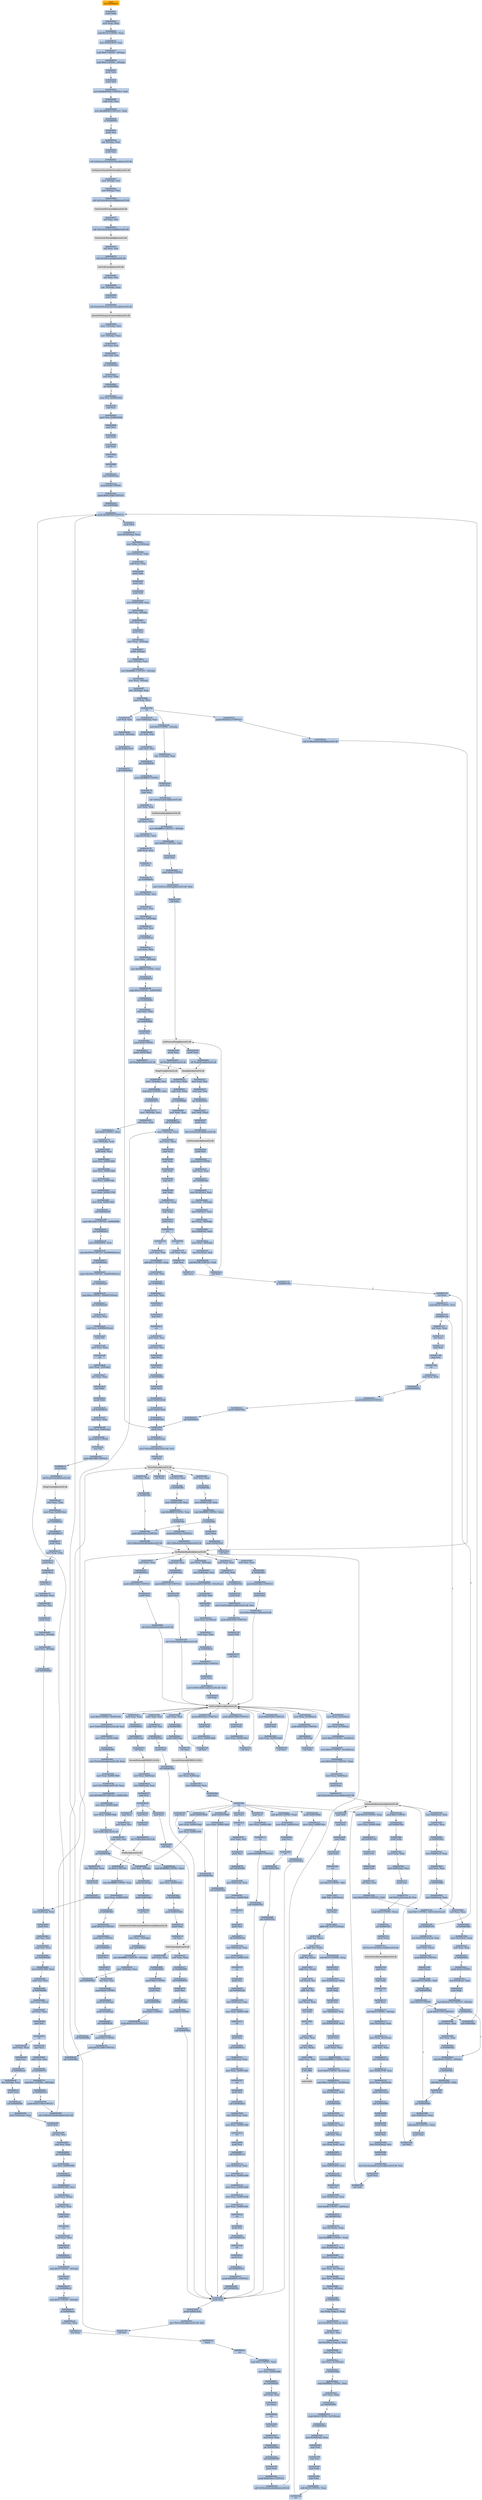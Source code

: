 digraph G {
node[shape=rectangle,style=filled,fillcolor=lightsteelblue,color=lightsteelblue]
bgcolor="transparent"
a0x00402cbacall_0x00406f2c[label="start\ncall 0x00406f2c",color="lightgrey",fillcolor="orange"];
a0x00406f2cpushl_ebp[label="0x00406f2c\npushl %ebp"];
a0x00406f2dmovl_esp_ebp[label="0x00406f2d\nmovl %esp, %ebp"];
a0x00406f2fsubl_0x10UINT8_esp[label="0x00406f2f\nsubl $0x10<UINT8>, %esp"];
a0x00406f32movl_0x00414034_eax[label="0x00406f32\nmovl 0x00414034, %eax"];
a0x00406f37andl_0x0UINT8__8ebp_[label="0x00406f37\nandl $0x0<UINT8>, -8(%ebp)"];
a0x00406f3bandl_0x0UINT8__4ebp_[label="0x00406f3b\nandl $0x0<UINT8>, -4(%ebp)"];
a0x00406f3fpushl_ebx[label="0x00406f3f\npushl %ebx"];
a0x00406f40pushl_edi[label="0x00406f40\npushl %edi"];
a0x00406f41movl_0xbb40e64eUINT32_edi[label="0x00406f41\nmovl $0xbb40e64e<UINT32>, %edi"];
a0x00406f46cmpl_edi_eax[label="0x00406f46\ncmpl %edi, %eax"];
a0x00406f48movl_0xffff0000UINT32_ebx[label="0x00406f48\nmovl $0xffff0000<UINT32>, %ebx"];
a0x00406f4dje_0x00406f5c[label="0x00406f4d\nje 0x00406f5c"];
a0x00406f5cpushl_esi[label="0x00406f5c\npushl %esi"];
a0x00406f5dleal__8ebp__eax[label="0x00406f5d\nleal -8(%ebp), %eax"];
a0x00406f60pushl_eax[label="0x00406f60\npushl %eax"];
a0x00406f61call_GetSystemTimeAsFileTime_kernel32_dll[label="0x00406f61\ncall GetSystemTimeAsFileTime@kernel32.dll"];
GetSystemTimeAsFileTime_kernel32_dll[label="GetSystemTimeAsFileTime@kernel32.dll",color="lightgrey",fillcolor="lightgrey"];
a0x00406f67movl__4ebp__esi[label="0x00406f67\nmovl -4(%ebp), %esi"];
a0x00406f6axorl__8ebp__esi[label="0x00406f6a\nxorl -8(%ebp), %esi"];
a0x00406f6dcall_GetCurrentProcessId_kernel32_dll[label="0x00406f6d\ncall GetCurrentProcessId@kernel32.dll"];
GetCurrentProcessId_kernel32_dll[label="GetCurrentProcessId@kernel32.dll",color="lightgrey",fillcolor="lightgrey"];
a0x00406f73xorl_eax_esi[label="0x00406f73\nxorl %eax, %esi"];
a0x00406f75call_GetCurrentThreadId_kernel32_dll[label="0x00406f75\ncall GetCurrentThreadId@kernel32.dll"];
GetCurrentThreadId_kernel32_dll[label="GetCurrentThreadId@kernel32.dll",color="lightgrey",fillcolor="lightgrey"];
a0x00406f7bxorl_eax_esi[label="0x00406f7b\nxorl %eax, %esi"];
a0x00406f7dcall_GetTickCount_kernel32_dll[label="0x00406f7d\ncall GetTickCount@kernel32.dll"];
GetTickCount_kernel32_dll[label="GetTickCount@kernel32.dll",color="lightgrey",fillcolor="lightgrey"];
a0x00406f83xorl_eax_esi[label="0x00406f83\nxorl %eax, %esi"];
a0x00406f85leal__16ebp__eax[label="0x00406f85\nleal -16(%ebp), %eax"];
a0x00406f88pushl_eax[label="0x00406f88\npushl %eax"];
a0x00406f89call_QueryPerformanceCounter_kernel32_dll[label="0x00406f89\ncall QueryPerformanceCounter@kernel32.dll"];
QueryPerformanceCounter_kernel32_dll[label="QueryPerformanceCounter@kernel32.dll",color="lightgrey",fillcolor="lightgrey"];
a0x00406f8fmovl__12ebp__eax[label="0x00406f8f\nmovl -12(%ebp), %eax"];
a0x00406f92xorl__16ebp__eax[label="0x00406f92\nxorl -16(%ebp), %eax"];
a0x00406f95xorl_eax_esi[label="0x00406f95\nxorl %eax, %esi"];
a0x00406f97cmpl_edi_esi[label="0x00406f97\ncmpl %edi, %esi"];
a0x00406f99jne_0x00406fa2[label="0x00406f99\njne 0x00406fa2"];
a0x00406fa2testl_esi_ebx[label="0x00406fa2\ntestl %esi, %ebx"];
a0x00406fa4jne_0x00406fad[label="0x00406fa4\njne 0x00406fad"];
a0x00406fadmovl_esi_0x00414034[label="0x00406fad\nmovl %esi, 0x00414034"];
a0x00406fb3notl_esi[label="0x00406fb3\nnotl %esi"];
a0x00406fb5movl_esi_0x00414038[label="0x00406fb5\nmovl %esi, 0x00414038"];
a0x00406fbbpopl_esi[label="0x00406fbb\npopl %esi"];
a0x00406fbcpopl_edi[label="0x00406fbc\npopl %edi"];
a0x00406fbdpopl_ebx[label="0x00406fbd\npopl %ebx"];
a0x00406fbeleave_[label="0x00406fbe\nleave "];
a0x00406fbfret[label="0x00406fbf\nret"];
a0x00402cbfjmp_0x00402ada[label="0x00402cbf\njmp 0x00402ada"];
a0x00402adapushl_0x60UINT8[label="0x00402ada\npushl $0x60<UINT8>"];
a0x00402adcpushl_0x4120a8UINT32[label="0x00402adc\npushl $0x4120a8<UINT32>"];
a0x00402ae1call_0x00404fbc[label="0x00402ae1\ncall 0x00404fbc"];
a0x00404fbcpushl_0x405020UINT32[label="0x00404fbc\npushl $0x405020<UINT32>"];
a0x00404fc1pushl_fs_0[label="0x00404fc1\npushl %fs:0"];
a0x00404fc8movl_0x10esp__eax[label="0x00404fc8\nmovl 0x10(%esp), %eax"];
a0x00404fccmovl_ebp_0x10esp_[label="0x00404fcc\nmovl %ebp, 0x10(%esp)"];
a0x00404fd0leal_0x10esp__ebp[label="0x00404fd0\nleal 0x10(%esp), %ebp"];
a0x00404fd4subl_eax_esp[label="0x00404fd4\nsubl %eax, %esp"];
a0x00404fd6pushl_ebx[label="0x00404fd6\npushl %ebx"];
a0x00404fd7pushl_esi[label="0x00404fd7\npushl %esi"];
a0x00404fd8pushl_edi[label="0x00404fd8\npushl %edi"];
a0x00404fd9movl_0x00414034_eax[label="0x00404fd9\nmovl 0x00414034, %eax"];
a0x00404fdexorl_eax__4ebp_[label="0x00404fde\nxorl %eax, -4(%ebp)"];
a0x00404fe1xorl_ebp_eax[label="0x00404fe1\nxorl %ebp, %eax"];
a0x00404fe3pushl_eax[label="0x00404fe3\npushl %eax"];
a0x00404fe4movl_esp__24ebp_[label="0x00404fe4\nmovl %esp, -24(%ebp)"];
a0x00404fe7pushl__8ebp_[label="0x00404fe7\npushl -8(%ebp)"];
a0x00404feamovl__4ebp__eax[label="0x00404fea\nmovl -4(%ebp), %eax"];
a0x00404fedmovl_0xfffffffeUINT32__4ebp_[label="0x00404fed\nmovl $0xfffffffe<UINT32>, -4(%ebp)"];
a0x00404ff4movl_eax__8ebp_[label="0x00404ff4\nmovl %eax, -8(%ebp)"];
a0x00404ff7leal__16ebp__eax[label="0x00404ff7\nleal -16(%ebp), %eax"];
a0x00404ffamovl_eax_fs_0[label="0x00404ffa\nmovl %eax, %fs:0"];
a0x00405000ret[label="0x00405000\nret"];
a0x00402ae6andl_0x0UINT8__4ebp_[label="0x00402ae6\nandl $0x0<UINT8>, -4(%ebp)"];
a0x00402aealeal__112ebp__eax[label="0x00402aea\nleal -112(%ebp), %eax"];
a0x00402aedpushl_eax[label="0x00402aed\npushl %eax"];
a0x00402aeecall_GetStartupInfoA_kernel32_dll[label="0x00402aee\ncall GetStartupInfoA@kernel32.dll"];
GetStartupInfoA_kernel32_dll[label="GetStartupInfoA@kernel32.dll",color="lightgrey",fillcolor="lightgrey"];
a0x00402af4movl_0xfffffffeUINT32__4ebp_[label="0x00402af4\nmovl $0xfffffffe<UINT32>, -4(%ebp)"];
a0x00402afbmovl_0x94UINT32_edi[label="0x00402afb\nmovl $0x94<UINT32>, %edi"];
a0x00402b00pushl_edi[label="0x00402b00\npushl %edi"];
a0x00402b01pushl_0x0UINT8[label="0x00402b01\npushl $0x0<UINT8>"];
a0x00402b03movl_GetProcessHeap_kernel32_dll_ebx[label="0x00402b03\nmovl GetProcessHeap@kernel32.dll, %ebx"];
a0x00402b09call_ebx[label="0x00402b09\ncall %ebx"];
GetProcessHeap_kernel32_dll[label="GetProcessHeap@kernel32.dll",color="lightgrey",fillcolor="lightgrey"];
a0x00402b0bpushl_eax[label="0x00402b0b\npushl %eax"];
a0x00402b0ccall_HeapAlloc_kernel32_dll[label="0x00402b0c\ncall HeapAlloc@kernel32.dll"];
HeapAlloc_kernel32_dll[label="HeapAlloc@kernel32.dll",color="lightgrey",fillcolor="lightgrey"];
a0x00402b12movl_eax_esi[label="0x00402b12\nmovl %eax, %esi"];
a0x00402b14testl_esi_esi[label="0x00402b14\ntestl %esi, %esi"];
a0x00402b16jne_0x00402b25[label="0x00402b16\njne 0x00402b25"];
a0x00402b25movl_edi_esi_[label="0x00402b25\nmovl %edi, (%esi)"];
a0x00402b27pushl_esi[label="0x00402b27\npushl %esi"];
a0x00402b28call_GetVersionExA_kernel32_dll[label="0x00402b28\ncall GetVersionExA@kernel32.dll"];
GetVersionExA_kernel32_dll[label="GetVersionExA@kernel32.dll",color="lightgrey",fillcolor="lightgrey"];
a0x00402b2epushl_esi[label="0x00402b2e\npushl %esi"];
a0x00402b2fpushl_0x0UINT8[label="0x00402b2f\npushl $0x0<UINT8>"];
a0x00402b31testl_eax_eax[label="0x00402b31\ntestl %eax, %eax"];
a0x00402b33jne_0x00402b43[label="0x00402b33\njne 0x00402b43"];
a0x00402b43movl_0x10esi__eax[label="0x00402b43\nmovl 0x10(%esi), %eax"];
a0x00402b46movl_eax__32ebp_[label="0x00402b46\nmovl %eax, -32(%ebp)"];
a0x00402b49movl_0x4esi__eax[label="0x00402b49\nmovl 0x4(%esi), %eax"];
a0x00402b4cmovl_eax__36ebp_[label="0x00402b4c\nmovl %eax, -36(%ebp)"];
a0x00402b4fmovl_0x8esi__eax[label="0x00402b4f\nmovl 0x8(%esi), %eax"];
a0x00402b52movl_eax__40ebp_[label="0x00402b52\nmovl %eax, -40(%ebp)"];
a0x00402b55movl_0xcesi__edi[label="0x00402b55\nmovl 0xc(%esi), %edi"];
a0x00402b58andl_0x7fffUINT32_edi[label="0x00402b58\nandl $0x7fff<UINT32>, %edi"];
a0x00402b5ecall_ebx[label="0x00402b5e\ncall %ebx"];
a0x00402b60pushl_eax[label="0x00402b60\npushl %eax"];
a0x00402b61call_HeapFree_kernel32_dll[label="0x00402b61\ncall HeapFree@kernel32.dll"];
HeapFree_kernel32_dll[label="HeapFree@kernel32.dll",color="lightgrey",fillcolor="lightgrey"];
a0x00402b67movl__32ebp__esi[label="0x00402b67\nmovl -32(%ebp), %esi"];
a0x00402b6acmpl_0x2UINT8_esi[label="0x00402b6a\ncmpl $0x2<UINT8>, %esi"];
a0x00402b6dje_0x00402b75[label="0x00402b6d\nje 0x00402b75"];
a0x00402b75movl__36ebp__ecx[label="0x00402b75\nmovl -36(%ebp), %ecx"];
a0x00402b78movl_ecx_eax[label="0x00402b78\nmovl %ecx, %eax"];
a0x00402b7ashll_0x8UINT8_eax[label="0x00402b7a\nshll $0x8<UINT8>, %eax"];
a0x00402b7dmovl__40ebp__edx[label="0x00402b7d\nmovl -40(%ebp), %edx"];
a0x00402b80addl_edx_eax[label="0x00402b80\naddl %edx, %eax"];
a0x00402b82movl_esi_0x004156f0[label="0x00402b82\nmovl %esi, 0x004156f0"];
a0x00402b88movl_eax_0x004156f8[label="0x00402b88\nmovl %eax, 0x004156f8"];
a0x00402b8dmovl_ecx_0x004156fc[label="0x00402b8d\nmovl %ecx, 0x004156fc"];
a0x00402b93movl_edx_0x00415700[label="0x00402b93\nmovl %edx, 0x00415700"];
a0x00402b99movl_edi_0x004156f4[label="0x00402b99\nmovl %edi, 0x004156f4"];
a0x00402b9fcall_0x00402a99[label="0x00402b9f\ncall 0x00402a99"];
a0x00402a99cmpw_0x5a4dUINT16_0x00400000[label="0x00402a99\ncmpw $0x5a4d<UINT16>, 0x00400000"];
a0x00402aa2jne_0x00402ad7[label="0x00402aa2\njne 0x00402ad7"];
a0x00402aa4movl_0x0040003c_eax[label="0x00402aa4\nmovl 0x0040003c, %eax"];
a0x00402aa9cmpl_0x4550UINT32_0x400000eax_[label="0x00402aa9\ncmpl $0x4550<UINT32>, 0x400000(%eax)"];
a0x00402ab3jne_0x00402ad7[label="0x00402ab3\njne 0x00402ad7"];
a0x00402ab5cmpw_0x10bUINT16_0x400018eax_[label="0x00402ab5\ncmpw $0x10b<UINT16>, 0x400018(%eax)"];
a0x00402abejne_0x00402ad7[label="0x00402abe\njne 0x00402ad7"];
a0x00402ac0cmpl_0xeUINT8_0x400074eax_[label="0x00402ac0\ncmpl $0xe<UINT8>, 0x400074(%eax)"];
a0x00402ac7jbe_0x00402ad7[label="0x00402ac7\njbe 0x00402ad7"];
a0x00402ac9xorl_ecx_ecx[label="0x00402ac9\nxorl %ecx, %ecx"];
a0x00402acbcmpl_ecx_0x4000e8eax_[label="0x00402acb\ncmpl %ecx, 0x4000e8(%eax)"];
a0x00402ad1setne_cl[label="0x00402ad1\nsetne %cl"];
a0x00402ad4movl_ecx_eax[label="0x00402ad4\nmovl %ecx, %eax"];
a0x00402ad6ret[label="0x00402ad6\nret"];
a0x00402ba4movl_eax__32ebp_[label="0x00402ba4\nmovl %eax, -32(%ebp)"];
a0x00402ba7xorl_ebx_ebx[label="0x00402ba7\nxorl %ebx, %ebx"];
a0x00402ba9incl_ebx[label="0x00402ba9\nincl %ebx"];
a0x00402baapushl_ebx[label="0x00402baa\npushl %ebx"];
a0x00402babcall_0x00406ed2[label="0x00402bab\ncall 0x00406ed2"];
a0x00406ed2xorl_eax_eax[label="0x00406ed2\nxorl %eax, %eax"];
a0x00406ed4cmpl_eax_0x4esp_[label="0x00406ed4\ncmpl %eax, 0x4(%esp)"];
a0x00406ed8pushl_0x0UINT8[label="0x00406ed8\npushl $0x0<UINT8>"];
a0x00406edasete_al[label="0x00406eda\nsete %al"];
a0x00406eddpushl_0x1000UINT32[label="0x00406edd\npushl $0x1000<UINT32>"];
a0x00406ee2pushl_eax[label="0x00406ee2\npushl %eax"];
a0x00406ee3call_HeapCreate_kernel32_dll[label="0x00406ee3\ncall HeapCreate@kernel32.dll"];
HeapCreate_kernel32_dll[label="HeapCreate@kernel32.dll",color="lightgrey",fillcolor="lightgrey"];
a0x00406ee9testl_eax_eax[label="0x00406ee9\ntestl %eax, %eax"];
a0x00406eebmovl_eax_0x00415ba4[label="0x00406eeb\nmovl %eax, 0x00415ba4"];
a0x00406ef0jne_0x00406ef5[label="0x00406ef0\njne 0x00406ef5"];
a0x00406ef5call_0x00406e77[label="0x00406ef5\ncall 0x00406e77"];
a0x00406e77pushl_ebp[label="0x00406e77\npushl %ebp"];
a0x00406e78movl_esp_ebp[label="0x00406e78\nmovl %esp, %ebp"];
a0x00406e7apushl_ecx[label="0x00406e7a\npushl %ecx"];
a0x00406e7bpushl_ecx[label="0x00406e7b\npushl %ecx"];
a0x00406e7cpushl_esi[label="0x00406e7c\npushl %esi"];
a0x00406e7dleal__4ebp__eax[label="0x00406e7d\nleal -4(%ebp), %eax"];
a0x00406e80xorl_esi_esi[label="0x00406e80\nxorl %esi, %esi"];
a0x00406e82pushl_eax[label="0x00406e82\npushl %eax"];
a0x00406e83movl_esi__4ebp_[label="0x00406e83\nmovl %esi, -4(%ebp)"];
a0x00406e86movl_esi__8ebp_[label="0x00406e86\nmovl %esi, -8(%ebp)"];
a0x00406e89call_0x00404d5d[label="0x00406e89\ncall 0x00404d5d"];
a0x00404d5dmovl_0x4esp__ecx[label="0x00404d5d\nmovl 0x4(%esp), %ecx"];
a0x00404d61pushl_esi[label="0x00404d61\npushl %esi"];
a0x00404d62xorl_esi_esi[label="0x00404d62\nxorl %esi, %esi"];
a0x00404d64cmpl_esi_ecx[label="0x00404d64\ncmpl %esi, %ecx"];
a0x00404d66jne_0x00404d85[label="0x00404d66\njne 0x00404d85"];
a0x00404d85movl_0x004156f0_eax[label="0x00404d85\nmovl 0x004156f0, %eax"];
a0x00404d8acmpl_esi_eax[label="0x00404d8a\ncmpl %esi, %eax"];
a0x00404d8cje_0x00404d68[label="0x00404d8c\nje 0x00404d68"];
a0x00404d8emovl_eax_ecx_[label="0x00404d8e\nmovl %eax, (%ecx)"];
a0x00404d90xorl_eax_eax[label="0x00404d90\nxorl %eax, %eax"];
a0x00404d92popl_esi[label="0x00404d92\npopl %esi"];
a0x00404d93ret[label="0x00404d93\nret"];
a0x00406e8etestl_eax_eax[label="0x00406e8e\ntestl %eax, %eax"];
a0x00406e90popl_ecx[label="0x00406e90\npopl %ecx"];
a0x00406e91je_0x00406ea0[label="0x00406e91\nje 0x00406ea0"];
a0x00406ea0leal__8ebp__eax[label="0x00406ea0\nleal -8(%ebp), %eax"];
a0x00406ea3pushl_eax[label="0x00406ea3\npushl %eax"];
a0x00406ea4call_0x00404d94[label="0x00406ea4\ncall 0x00404d94"];
a0x00404d94movl_0x4esp__eax[label="0x00404d94\nmovl 0x4(%esp), %eax"];
a0x00404d98pushl_esi[label="0x00404d98\npushl %esi"];
a0x00404d99xorl_esi_esi[label="0x00404d99\nxorl %esi, %esi"];
a0x00404d9bcmpl_esi_eax[label="0x00404d9b\ncmpl %esi, %eax"];
a0x00404d9djne_0x00404dbc[label="0x00404d9d\njne 0x00404dbc"];
a0x00404dbccmpl_esi_0x004156f0[label="0x00404dbc\ncmpl %esi, 0x004156f0"];
a0x00404dc2je_0x00404d9f[label="0x00404dc2\nje 0x00404d9f"];
a0x00404dc4movl_0x004156fc_ecx[label="0x00404dc4\nmovl 0x004156fc, %ecx"];
a0x00404dcamovl_ecx_eax_[label="0x00404dca\nmovl %ecx, (%eax)"];
a0x00404dccxorl_eax_eax[label="0x00404dcc\nxorl %eax, %eax"];
a0x00404dcepopl_esi[label="0x00404dce\npopl %esi"];
a0x00404dcfret[label="0x00404dcf\nret"];
a0x00406ea9testl_eax_eax[label="0x00406ea9\ntestl %eax, %eax"];
a0x00406eabpopl_ecx[label="0x00406eab\npopl %ecx"];
a0x00406eacje_0x00406ebb[label="0x00406eac\nje 0x00406ebb"];
a0x00406ebbcmpl_0x2UINT8__4ebp_[label="0x00406ebb\ncmpl $0x2<UINT8>, -4(%ebp)"];
a0x00406ebfpopl_esi[label="0x00406ebf\npopl %esi"];
a0x00406ec0jne_0x00406ecd[label="0x00406ec0\njne 0x00406ecd"];
a0x00406ec2cmpl_0x5UINT8__8ebp_[label="0x00406ec2\ncmpl $0x5<UINT8>, -8(%ebp)"];
a0x00406ec6jb_0x00406ecd[label="0x00406ec6\njb 0x00406ecd"];
a0x00406ec8xorl_eax_eax[label="0x00406ec8\nxorl %eax, %eax"];
a0x00406ecaincl_eax[label="0x00406eca\nincl %eax"];
a0x00406ecbleave_[label="0x00406ecb\nleave "];
a0x00406eccret[label="0x00406ecc\nret"];
a0x00406efacmpl_0x3UINT8_eax[label="0x00406efa\ncmpl $0x3<UINT8>, %eax"];
a0x00406efdmovl_eax_0x00416f64[label="0x00406efd\nmovl %eax, 0x00416f64"];
a0x00406f02jne_0x00406f28[label="0x00406f02\njne 0x00406f28"];
a0x00406f28xorl_eax_eax[label="0x00406f28\nxorl %eax, %eax"];
a0x00406f2aincl_eax[label="0x00406f2a\nincl %eax"];
a0x00406f2bret[label="0x00406f2b\nret"];
a0x00402bb0popl_ecx[label="0x00402bb0\npopl %ecx"];
a0x00402bb1testl_eax_eax[label="0x00402bb1\ntestl %eax, %eax"];
a0x00402bb3jne_0x00402bbd[label="0x00402bb3\njne 0x00402bbd"];
a0x00402bbdcall_0x00404309[label="0x00402bbd\ncall 0x00404309"];
a0x00404309pushl_edi[label="0x00404309\npushl %edi"];
a0x0040430apushl_0x4102ccUINT32[label="0x0040430a\npushl $0x4102cc<UINT32>"];
a0x0040430fcall_GetModuleHandleA_kernel32_dll[label="0x0040430f\ncall GetModuleHandleA@kernel32.dll"];
GetModuleHandleA_kernel32_dll[label="GetModuleHandleA@kernel32.dll",color="lightgrey",fillcolor="lightgrey"];
a0x00404315movl_eax_edi[label="0x00404315\nmovl %eax, %edi"];
a0x00404317testl_edi_edi[label="0x00404317\ntestl %edi, %edi"];
a0x00404319jne_0x00404324[label="0x00404319\njne 0x00404324"];
a0x00404324pushl_esi[label="0x00404324\npushl %esi"];
a0x00404325movl_GetProcAddress_kernel32_dll_esi[label="0x00404325\nmovl GetProcAddress@kernel32.dll, %esi"];
a0x0040432bpushl_0x41030cUINT32[label="0x0040432b\npushl $0x41030c<UINT32>"];
a0x00404330pushl_edi[label="0x00404330\npushl %edi"];
a0x00404331call_esi[label="0x00404331\ncall %esi"];
GetProcAddress_kernel32_dll[label="GetProcAddress@kernel32.dll",color="lightgrey",fillcolor="lightgrey"];
a0x00404333pushl_0x410300UINT32[label="0x00404333\npushl $0x410300<UINT32>"];
a0x00404338pushl_edi[label="0x00404338\npushl %edi"];
a0x00404339movl_eax_0x004156cc[label="0x00404339\nmovl %eax, 0x004156cc"];
a0x0040433ecall_esi[label="0x0040433e\ncall %esi"];
a0x00404340pushl_0x4102f4UINT32[label="0x00404340\npushl $0x4102f4<UINT32>"];
a0x00404345pushl_edi[label="0x00404345\npushl %edi"];
a0x00404346movl_eax_0x004156d0[label="0x00404346\nmovl %eax, 0x004156d0"];
a0x0040434bcall_esi[label="0x0040434b\ncall %esi"];
a0x0040434dpushl_0x4102ecUINT32[label="0x0040434d\npushl $0x4102ec<UINT32>"];
a0x00404352pushl_edi[label="0x00404352\npushl %edi"];
a0x00404353movl_eax_0x004156d4[label="0x00404353\nmovl %eax, 0x004156d4"];
a0x00404358call_esi[label="0x00404358\ncall %esi"];
a0x0040435acmpl_0x0UINT8_0x004156cc[label="0x0040435a\ncmpl $0x0<UINT8>, 0x004156cc"];
a0x00404361movl_TlsSetValue_kernel32_dll_esi[label="0x00404361\nmovl TlsSetValue@kernel32.dll, %esi"];
a0x00404367movl_eax_0x004156d8[label="0x00404367\nmovl %eax, 0x004156d8"];
a0x0040436cje_0x00404384[label="0x0040436c\nje 0x00404384"];
a0x00404384movl_TlsGetValue_kernel32_dll_eax[label="0x00404384\nmovl TlsGetValue@kernel32.dll, %eax"];
a0x00404389movl_eax_0x004156d0[label="0x00404389\nmovl %eax, 0x004156d0"];
a0x0040438emovl_TlsFree_kernel32_dll_eax[label="0x0040438e\nmovl TlsFree@kernel32.dll, %eax"];
a0x00404393movl_0x404029UINT32_0x004156cc[label="0x00404393\nmovl $0x404029<UINT32>, 0x004156cc"];
a0x0040439dmovl_esi_0x004156d4[label="0x0040439d\nmovl %esi, 0x004156d4"];
a0x004043a3movl_eax_0x004156d8[label="0x004043a3\nmovl %eax, 0x004156d8"];
a0x004043a8call_TlsAlloc_kernel32_dll[label="0x004043a8\ncall TlsAlloc@kernel32.dll"];
TlsAlloc_kernel32_dll[label="TlsAlloc@kernel32.dll",color="lightgrey",fillcolor="lightgrey"];
a0x004043aecmpl_0xffffffffUINT8_eax[label="0x004043ae\ncmpl $0xffffffff<UINT8>, %eax"];
a0x004043b1movl_eax_0x004141bc[label="0x004043b1\nmovl %eax, 0x004141bc"];
a0x004043b6je_0x00404488[label="0x004043b6\nje 0x00404488"];
a0x004043bcpushl_0x004156d0[label="0x004043bc\npushl 0x004156d0"];
a0x004043c2pushl_eax[label="0x004043c2\npushl %eax"];
a0x004043c3call_esi[label="0x004043c3\ncall %esi"];
TlsSetValue_kernel32_dll[label="TlsSetValue@kernel32.dll",color="lightgrey",fillcolor="lightgrey"];
a0x004043c5testl_eax_eax[label="0x004043c5\ntestl %eax, %eax"];
a0x004043c7je_0x00404488[label="0x004043c7\nje 0x00404488"];
a0x004043cdcall_0x00404f70[label="0x004043cd\ncall 0x00404f70"];
a0x00404f70pushl_esi[label="0x00404f70\npushl %esi"];
a0x00404f71call_0x00403fbd[label="0x00404f71\ncall 0x00403fbd"];
a0x00403fbdpushl_0x0UINT8[label="0x00403fbd\npushl $0x0<UINT8>"];
a0x00403fbfcall_0x00403f5a[label="0x00403fbf\ncall 0x00403f5a"];
a0x00403f5apushl_esi[label="0x00403f5a\npushl %esi"];
a0x00403f5bpushl_0x004141bc[label="0x00403f5b\npushl 0x004141bc"];
a0x00403f61movl_TlsGetValue_kernel32_dll_esi[label="0x00403f61\nmovl TlsGetValue@kernel32.dll, %esi"];
a0x00403f67call_esi[label="0x00403f67\ncall %esi"];
TlsGetValue_kernel32_dll[label="TlsGetValue@kernel32.dll",color="lightgrey",fillcolor="lightgrey"];
a0x00403f69testl_eax_eax[label="0x00403f69\ntestl %eax, %eax"];
a0x00403f6bje_0x00403f8e[label="0x00403f6b\nje 0x00403f8e"];
a0x00403f6dmovl_0x004141b8_eax[label="0x00403f6d\nmovl 0x004141b8, %eax"];
a0x00403f72cmpl_0xffffffffUINT8_eax[label="0x00403f72\ncmpl $0xffffffff<UINT8>, %eax"];
a0x00403f75je_0x00403f8e[label="0x00403f75\nje 0x00403f8e"];
a0x00403f8epushl_0x4102ccUINT32[label="0x00403f8e\npushl $0x4102cc<UINT32>"];
a0x00403f93call_GetModuleHandleA_kernel32_dll[label="0x00403f93\ncall GetModuleHandleA@kernel32.dll"];
a0x00403f99testl_eax_eax[label="0x00403f99\ntestl %eax, %eax"];
a0x00403f9bje_0x00403fb7[label="0x00403f9b\nje 0x00403fb7"];
a0x00403f9dpushl_0x4102bcUINT32[label="0x00403f9d\npushl $0x4102bc<UINT32>"];
a0x00403fa2pushl_eax[label="0x00403fa2\npushl %eax"];
a0x00403fa3call_GetProcAddress_kernel32_dll[label="0x00403fa3\ncall GetProcAddress@kernel32.dll"];
a0x00403fa9testl_eax_eax[label="0x00403fa9\ntestl %eax, %eax"];
a0x00403fabje_0x00403fb7[label="0x00403fab\nje 0x00403fb7"];
a0x00403fadpushl_0x8esp_[label="0x00403fad\npushl 0x8(%esp)"];
a0x00403fb1call_eax[label="0x00403fb1\ncall %eax"];
EncodePointer_KERNEL32_DLL[label="EncodePointer@KERNEL32.DLL",color="lightgrey",fillcolor="lightgrey"];
a0x00403fb3movl_eax_0x8esp_[label="0x00403fb3\nmovl %eax, 0x8(%esp)"];
a0x00403fb7movl_0x8esp__eax[label="0x00403fb7\nmovl 0x8(%esp), %eax"];
a0x00403fbbpopl_esi[label="0x00403fbb\npopl %esi"];
a0x00403fbcret[label="0x00403fbc\nret"];
a0x00403fc4popl_ecx[label="0x00403fc4\npopl %ecx"];
a0x00403fc5ret[label="0x00403fc5\nret"];
a0x00404f76movl_eax_esi[label="0x00404f76\nmovl %eax, %esi"];
a0x00404f78pushl_esi[label="0x00404f78\npushl %esi"];
a0x00404f79call_0x004049f8[label="0x00404f79\ncall 0x004049f8"];
a0x004049f8movl_0x4esp__eax[label="0x004049f8\nmovl 0x4(%esp), %eax"];
a0x004049fcmovl_eax_0x004156e4[label="0x004049fc\nmovl %eax, 0x004156e4"];
a0x00404a01ret[label="0x00404a01\nret"];
a0x00404f7epushl_esi[label="0x00404f7e\npushl %esi"];
a0x00404f7fcall_0x00409326[label="0x00404f7f\ncall 0x00409326"];
a0x00409326movl_0x4esp__eax[label="0x00409326\nmovl 0x4(%esp), %eax"];
a0x0040932amovl_eax_0x00415d70[label="0x0040932a\nmovl %eax, 0x00415d70"];
a0x0040932fret[label="0x0040932f\nret"];
a0x00404f84pushl_esi[label="0x00404f84\npushl %esi"];
a0x00404f85call_0x00402228[label="0x00404f85\ncall 0x00402228"];
a0x00402228movl_0x4esp__eax[label="0x00402228\nmovl 0x4(%esp), %eax"];
a0x0040222cmovl_eax_0x00415380[label="0x0040222c\nmovl %eax, 0x00415380"];
a0x00402231ret[label="0x00402231\nret"];
a0x00404f8apushl_esi[label="0x00404f8a\npushl %esi"];
a0x00404f8bcall_0x0040931c[label="0x00404f8b\ncall 0x0040931c"];
a0x0040931cmovl_0x4esp__eax[label="0x0040931c\nmovl 0x4(%esp), %eax"];
a0x00409320movl_eax_0x00415d6c[label="0x00409320\nmovl %eax, 0x00415d6c"];
a0x00409325ret[label="0x00409325\nret"];
a0x00404f90pushl_esi[label="0x00404f90\npushl %esi"];
a0x00404f91call_0x00402829[label="0x00404f91\ncall 0x00402829"];
a0x00402829movl_0x4esp__eax[label="0x00402829\nmovl 0x4(%esp), %eax"];
a0x0040282dmovl_eax_0x00415394[label="0x0040282d\nmovl %eax, 0x00415394"];
a0x00402832ret[label="0x00402832\nret"];
a0x00404f96pushl_esi[label="0x00404f96\npushl %esi"];
a0x00404f97call_0x00409112[label="0x00404f97\ncall 0x00409112"];
a0x00409112movl_0x4esp__eax[label="0x00409112\nmovl 0x4(%esp), %eax"];
a0x00409116movl_eax_0x00415d50[label="0x00409116\nmovl %eax, 0x00415d50"];
a0x0040911bmovl_eax_0x00415d54[label="0x0040911b\nmovl %eax, 0x00415d54"];
a0x00409120movl_eax_0x00415d58[label="0x00409120\nmovl %eax, 0x00415d58"];
a0x00409125movl_eax_0x00415d5c[label="0x00409125\nmovl %eax, 0x00415d5c"];
a0x0040912aret[label="0x0040912a\nret"];
a0x00404f9cpushl_esi[label="0x00404f9c\npushl %esi"];
a0x00404f9dcall_0x00405ca6[label="0x00404f9d\ncall 0x00405ca6"];
a0x00405ca6ret[label="0x00405ca6\nret"];
a0x00404fa2pushl_esi[label="0x00404fa2\npushl %esi"];
a0x00404fa3call_0x00409101[label="0x00404fa3\ncall 0x00409101"];
a0x00409101pushl_0x40907eUINT32[label="0x00409101\npushl $0x40907e<UINT32>"];
a0x00409106call_0x00403f5a[label="0x00409106\ncall 0x00403f5a"];
a0x0040910bpopl_ecx[label="0x0040910b\npopl %ecx"];
a0x0040910cmovl_eax_0x00415d4c[label="0x0040910c\nmovl %eax, 0x00415d4c"];
a0x00409111ret[label="0x00409111\nret"];
a0x00404fa8pushl_0x404f41UINT32[label="0x00404fa8\npushl $0x404f41<UINT32>"];
a0x00404fadcall_0x00403f5a[label="0x00404fad\ncall 0x00403f5a"];
a0x00404fb2addl_0x24UINT8_esp[label="0x00404fb2\naddl $0x24<UINT8>, %esp"];
a0x00404fb5movl_eax_0x004141e0[label="0x00404fb5\nmovl %eax, 0x004141e0"];
a0x00404fbapopl_esi[label="0x00404fba\npopl %esi"];
a0x00404fbbret[label="0x00404fbb\nret"];
a0x004043d2pushl_0x004156cc[label="0x004043d2\npushl 0x004156cc"];
a0x004043d8call_0x00403f5a[label="0x004043d8\ncall 0x00403f5a"];
a0x004043ddpushl_0x004156d0[label="0x004043dd\npushl 0x004156d0"];
a0x004043e3movl_eax_0x004156cc[label="0x004043e3\nmovl %eax, 0x004156cc"];
a0x004043e8call_0x00403f5a[label="0x004043e8\ncall 0x00403f5a"];
a0x004043edpushl_0x004156d4[label="0x004043ed\npushl 0x004156d4"];
a0x004043f3movl_eax_0x004156d0[label="0x004043f3\nmovl %eax, 0x004156d0"];
a0x004043f8call_0x00403f5a[label="0x004043f8\ncall 0x00403f5a"];
a0x004043fdpushl_0x004156d8[label="0x004043fd\npushl 0x004156d8"];
a0x00404403movl_eax_0x004156d4[label="0x00404403\nmovl %eax, 0x004156d4"];
a0x00404408call_0x00403f5a[label="0x00404408\ncall 0x00403f5a"];
a0x0040440daddl_0x10UINT8_esp[label="0x0040440d\naddl $0x10<UINT8>, %esp"];
a0x00404410movl_eax_0x004156d8[label="0x00404410\nmovl %eax, 0x004156d8"];
a0x00404415call_0x00407e45[label="0x00404415\ncall 0x00407e45"];
a0x00407e45pushl_esi[label="0x00407e45\npushl %esi"];
a0x00407e46pushl_edi[label="0x00407e46\npushl %edi"];
a0x00407e47xorl_esi_esi[label="0x00407e47\nxorl %esi, %esi"];
a0x00407e49movl_0x415bb0UINT32_edi[label="0x00407e49\nmovl $0x415bb0<UINT32>, %edi"];
a0x00407e4ecmpl_0x1UINT8_0x414c24esi8_[label="0x00407e4e\ncmpl $0x1<UINT8>, 0x414c24(,%esi,8)"];
a0x00407e56jne_0x00407e76[label="0x00407e56\njne 0x00407e76"];
a0x00407e58leal_0x414c20esi8__eax[label="0x00407e58\nleal 0x414c20(,%esi,8), %eax"];
a0x00407e5fmovl_edi_eax_[label="0x00407e5f\nmovl %edi, (%eax)"];
a0x00407e61pushl_0xfa0UINT32[label="0x00407e61\npushl $0xfa0<UINT32>"];
a0x00407e66pushl_eax_[label="0x00407e66\npushl (%eax)"];
a0x00407e68addl_0x18UINT8_edi[label="0x00407e68\naddl $0x18<UINT8>, %edi"];
a0x00407e6bcall_0x00409340[label="0x00407e6b\ncall 0x00409340"];
a0x00409340pushl_0x14UINT8[label="0x00409340\npushl $0x14<UINT8>"];
a0x00409342pushl_0x412378UINT32[label="0x00409342\npushl $0x412378<UINT32>"];
a0x00409347call_0x00404fbc[label="0x00409347\ncall 0x00404fbc"];
a0x0040934cxorl_edi_edi[label="0x0040934c\nxorl %edi, %edi"];
a0x0040934emovl_edi__28ebp_[label="0x0040934e\nmovl %edi, -28(%ebp)"];
a0x00409351pushl_0x00415d70[label="0x00409351\npushl 0x00415d70"];
a0x00409357call_0x00403fc6[label="0x00409357\ncall 0x00403fc6"];
a0x00403fc6pushl_esi[label="0x00403fc6\npushl %esi"];
a0x00403fc7pushl_0x004141bc[label="0x00403fc7\npushl 0x004141bc"];
a0x00403fcdmovl_TlsGetValue_kernel32_dll_esi[label="0x00403fcd\nmovl TlsGetValue@kernel32.dll, %esi"];
a0x00403fd3call_esi[label="0x00403fd3\ncall %esi"];
a0x00403fd5testl_eax_eax[label="0x00403fd5\ntestl %eax, %eax"];
a0x00403fd7je_0x00403ffa[label="0x00403fd7\nje 0x00403ffa"];
a0x00403fd9movl_0x004141b8_eax[label="0x00403fd9\nmovl 0x004141b8, %eax"];
a0x00403fdecmpl_0xffffffffUINT8_eax[label="0x00403fde\ncmpl $0xffffffff<UINT8>, %eax"];
a0x00403fe1je_0x00403ffa[label="0x00403fe1\nje 0x00403ffa"];
a0x00403ffapushl_0x4102ccUINT32[label="0x00403ffa\npushl $0x4102cc<UINT32>"];
a0x00403fffcall_GetModuleHandleA_kernel32_dll[label="0x00403fff\ncall GetModuleHandleA@kernel32.dll"];
a0x00404005testl_eax_eax[label="0x00404005\ntestl %eax, %eax"];
a0x00404007je_0x00404023[label="0x00404007\nje 0x00404023"];
a0x00404009pushl_0x4102dcUINT32[label="0x00404009\npushl $0x4102dc<UINT32>"];
a0x0040400epushl_eax[label="0x0040400e\npushl %eax"];
a0x0040400fcall_GetProcAddress_kernel32_dll[label="0x0040400f\ncall GetProcAddress@kernel32.dll"];
a0x00404015testl_eax_eax[label="0x00404015\ntestl %eax, %eax"];
a0x00404017je_0x00404023[label="0x00404017\nje 0x00404023"];
a0x00404019pushl_0x8esp_[label="0x00404019\npushl 0x8(%esp)"];
a0x0040401dcall_eax[label="0x0040401d\ncall %eax"];
DecodePointer_KERNEL32_DLL[label="DecodePointer@KERNEL32.DLL",color="lightgrey",fillcolor="lightgrey"];
a0x0040401fmovl_eax_0x8esp_[label="0x0040401f\nmovl %eax, 0x8(%esp)"];
a0x00404023movl_0x8esp__eax[label="0x00404023\nmovl 0x8(%esp), %eax"];
a0x00404027popl_esi[label="0x00404027\npopl %esi"];
a0x00404028ret[label="0x00404028\nret"];
a0x0040935cpopl_ecx[label="0x0040935c\npopl %ecx"];
a0x0040935dmovl_eax_esi[label="0x0040935d\nmovl %eax, %esi"];
a0x0040935fcmpl_edi_esi[label="0x0040935f\ncmpl %edi, %esi"];
a0x00409361jne_0x004093b6[label="0x00409361\njne 0x004093b6"];
a0x00409363leal__28ebp__eax[label="0x00409363\nleal -28(%ebp), %eax"];
a0x00409366pushl_eax[label="0x00409366\npushl %eax"];
a0x00409367call_0x00404d5d[label="0x00409367\ncall 0x00404d5d"];
a0x0040936cpopl_ecx[label="0x0040936c\npopl %ecx"];
a0x0040936dcmpl_edi_eax[label="0x0040936d\ncmpl %edi, %eax"];
a0x0040936fje_0x0040937e[label="0x0040936f\nje 0x0040937e"];
a0x0040937ecmpl_0x1UINT8__28ebp_[label="0x0040937e\ncmpl $0x1<UINT8>, -28(%ebp)"];
a0x00409382je_0x004093a5[label="0x00409382\nje 0x004093a5"];
a0x00409384pushl_0x411148UINT32[label="0x00409384\npushl $0x411148<UINT32>"];
a0x00409389call_GetModuleHandleA_kernel32_dll[label="0x00409389\ncall GetModuleHandleA@kernel32.dll"];
a0x0040938fcmpl_edi_eax[label="0x0040938f\ncmpl %edi, %eax"];
a0x00409391je_0x004093a5[label="0x00409391\nje 0x004093a5"];
a0x00409393pushl_0x411120UINT32[label="0x00409393\npushl $0x411120<UINT32>"];
a0x00409398pushl_eax[label="0x00409398\npushl %eax"];
a0x00409399call_GetProcAddress_kernel32_dll[label="0x00409399\ncall GetProcAddress@kernel32.dll"];
a0x0040939fmovl_eax_esi[label="0x0040939f\nmovl %eax, %esi"];
a0x004093a1cmpl_edi_esi[label="0x004093a1\ncmpl %edi, %esi"];
a0x004093a3jne_0x004093aa[label="0x004093a3\njne 0x004093aa"];
a0x004093aapushl_esi[label="0x004093aa\npushl %esi"];
a0x004093abcall_0x00403f5a[label="0x004093ab\ncall 0x00403f5a"];
a0x004093b0popl_ecx[label="0x004093b0\npopl %ecx"];
a0x004093b1movl_eax_0x00415d70[label="0x004093b1\nmovl %eax, 0x00415d70"];
a0x004093b6movl_edi__4ebp_[label="0x004093b6\nmovl %edi, -4(%ebp)"];
a0x004093b9pushl_0xcebp_[label="0x004093b9\npushl 0xc(%ebp)"];
a0x004093bcpushl_0x8ebp_[label="0x004093bc\npushl 0x8(%ebp)"];
a0x004093bfcall_esi[label="0x004093bf\ncall %esi"];
InitializeCriticalSectionAndSpinCount_kernel32_dll[label="InitializeCriticalSectionAndSpinCount@kernel32.dll",color="lightgrey",fillcolor="lightgrey"];
a0x004093c1movl_eax__32ebp_[label="0x004093c1\nmovl %eax, -32(%ebp)"];
a0x004093c4jmp_0x004093f5[label="0x004093c4\njmp 0x004093f5"];
a0x004093f5movl_0xfffffffeUINT32__4ebp_[label="0x004093f5\nmovl $0xfffffffe<UINT32>, -4(%ebp)"];
a0x004093fcmovl__32ebp__eax[label="0x004093fc\nmovl -32(%ebp), %eax"];
a0x004093ffcall_0x00405001[label="0x004093ff\ncall 0x00405001"];
a0x00405001movl__16ebp__ecx[label="0x00405001\nmovl -16(%ebp), %ecx"];
a0x00405004movl_ecx_fs_0[label="0x00405004\nmovl %ecx, %fs:0"];
a0x0040500bpopl_ecx[label="0x0040500b\npopl %ecx"];
a0x0040500cpopl_edi[label="0x0040500c\npopl %edi"];
a0x0040500dpopl_edi[label="0x0040500d\npopl %edi"];
a0x0040500epopl_esi[label="0x0040500e\npopl %esi"];
a0x0040500fpopl_ebx[label="0x0040500f\npopl %ebx"];
a0x00405010movl_ebp_esp[label="0x00405010\nmovl %ebp, %esp"];
a0x00405012popl_ebp[label="0x00405012\npopl %ebp"];
a0x00405013pushl_ecx[label="0x00405013\npushl %ecx"];
a0x00405014ret[label="0x00405014\nret"];
a0x00409404ret[label="0x00409404\nret"];
a0x00407e70testl_eax_eax[label="0x00407e70\ntestl %eax, %eax"];
a0x00407e72popl_ecx[label="0x00407e72\npopl %ecx"];
a0x00407e73popl_ecx[label="0x00407e73\npopl %ecx"];
a0x00407e74je_0x00407e82[label="0x00407e74\nje 0x00407e82"];
a0x00407e76incl_esi[label="0x00407e76\nincl %esi"];
a0x00407e77cmpl_0x24UINT8_esi[label="0x00407e77\ncmpl $0x24<UINT8>, %esi"];
a0x00407e7ajl_0x00407e4e[label="0x00407e7a\njl 0x00407e4e"];
a0x00407e7cxorl_eax_eax[label="0x00407e7c\nxorl %eax, %eax"];
a0x00407e7eincl_eax[label="0x00407e7e\nincl %eax"];
a0x00407e7fpopl_edi[label="0x00407e7f\npopl %edi"];
a0x00407e80popl_esi[label="0x00407e80\npopl %esi"];
a0x00407e81ret[label="0x00407e81\nret"];
a0x0040441atestl_eax_eax[label="0x0040441a\ntestl %eax, %eax"];
a0x0040441cje_0x00404483[label="0x0040441c\nje 0x00404483"];
a0x0040441epushl_0x4041e8UINT32[label="0x0040441e\npushl $0x4041e8<UINT32>"];
a0x00404423pushl_0x004156cc[label="0x00404423\npushl 0x004156cc"];
a0x00404429call_0x00403fc6[label="0x00404429\ncall 0x00403fc6"];
a0x0040442epopl_ecx[label="0x0040442e\npopl %ecx"];
a0x0040442fcall_eax[label="0x0040442f\ncall %eax"];
a0x00404029call_TlsAlloc_kernel32_dll[label="0x00404029\ncall TlsAlloc@kernel32.dll"];
a0x0040402fret_0x4UINT16[label="0x0040402f\nret $0x4<UINT16>"];
a0x00404431cmpl_0xffffffffUINT8_eax[label="0x00404431\ncmpl $0xffffffff<UINT8>, %eax"];
a0x00404434movl_eax_0x004141b8[label="0x00404434\nmovl %eax, 0x004141b8"];
a0x00404439je_0x00404483[label="0x00404439\nje 0x00404483"];
a0x0040443bpushl_0x214UINT32[label="0x0040443b\npushl $0x214<UINT32>"];
a0x00404440pushl_0x1UINT8[label="0x00404440\npushl $0x1<UINT8>"];
a0x00404442call_0x00404b7e[label="0x00404442\ncall 0x00404b7e"];
a0x00404b7epushl_esi[label="0x00404b7e\npushl %esi"];
a0x00404b7fpushl_edi[label="0x00404b7f\npushl %edi"];
a0x00404b80xorl_esi_esi[label="0x00404b80\nxorl %esi, %esi"];
a0x00404b82pushl_0x0UINT8[label="0x00404b82\npushl $0x0<UINT8>"];
a0x00404b84pushl_0x14esp_[label="0x00404b84\npushl 0x14(%esp)"];
a0x00404b88pushl_0x14esp_[label="0x00404b88\npushl 0x14(%esp)"];
a0x00404b8ccall_0x00408c59[label="0x00404b8c\ncall 0x00408c59"];
a0x00408c59pushl_0xcUINT8[label="0x00408c59\npushl $0xc<UINT8>"];
a0x00408c5bpushl_0x4122b8UINT32[label="0x00408c5b\npushl $0x4122b8<UINT32>"];
a0x00408c60call_0x00404fbc[label="0x00408c60\ncall 0x00404fbc"];
a0x00408c65movl_0x8ebp__ecx[label="0x00408c65\nmovl 0x8(%ebp), %ecx"];
a0x00408c68xorl_edi_edi[label="0x00408c68\nxorl %edi, %edi"];
a0x00408c6acmpl_edi_ecx[label="0x00408c6a\ncmpl %edi, %ecx"];
a0x00408c6cjbe_0x00408c9c[label="0x00408c6c\njbe 0x00408c9c"];
a0x00408c6epushl_0xffffffe0UINT8[label="0x00408c6e\npushl $0xffffffe0<UINT8>"];
a0x00408c70popl_eax[label="0x00408c70\npopl %eax"];
a0x00408c71xorl_edx_edx[label="0x00408c71\nxorl %edx, %edx"];
a0x00408c73divl_ecx_eax[label="0x00408c73\ndivl %ecx, %eax"];
a0x00408c75cmpl_0xcebp__eax[label="0x00408c75\ncmpl 0xc(%ebp), %eax"];
a0x00408c78sbbl_eax_eax[label="0x00408c78\nsbbl %eax, %eax"];
a0x00408c7aincl_eax[label="0x00408c7a\nincl %eax"];
a0x00408c7bjne_0x00408c9c[label="0x00408c7b\njne 0x00408c9c"];
a0x00408c9cimull_0xcebp__ecx[label="0x00408c9c\nimull 0xc(%ebp), %ecx"];
a0x00408ca0movl_ecx_esi[label="0x00408ca0\nmovl %ecx, %esi"];
a0x00408ca2movl_esi_0x8ebp_[label="0x00408ca2\nmovl %esi, 0x8(%ebp)"];
a0x00408ca5cmpl_edi_esi[label="0x00408ca5\ncmpl %edi, %esi"];
a0x00408ca7jne_0x00408cac[label="0x00408ca7\njne 0x00408cac"];
a0x00408cacxorl_ebx_ebx[label="0x00408cac\nxorl %ebx, %ebx"];
a0x00408caemovl_ebx__28ebp_[label="0x00408cae\nmovl %ebx, -28(%ebp)"];
a0x00408cb1cmpl_0xffffffe0UINT8_esi[label="0x00408cb1\ncmpl $0xffffffe0<UINT8>, %esi"];
a0x00408cb4ja_0x00408d1f[label="0x00408cb4\nja 0x00408d1f"];
a0x00408cb6cmpl_0x3UINT8_0x00416f64[label="0x00408cb6\ncmpl $0x3<UINT8>, 0x00416f64"];
a0x00408cbdjne_0x00408d0a[label="0x00408cbd\njne 0x00408d0a"];
a0x00408d0acmpl_edi_ebx[label="0x00408d0a\ncmpl %edi, %ebx"];
a0x00408d0cjne_0x00408d6f[label="0x00408d0c\njne 0x00408d6f"];
a0x00408d0epushl_esi[label="0x00408d0e\npushl %esi"];
a0x00408d0fpushl_0x8UINT8[label="0x00408d0f\npushl $0x8<UINT8>"];
a0x00408d11pushl_0x00415ba4[label="0x00408d11\npushl 0x00415ba4"];
a0x00408d17call_HeapAlloc_kernel32_dll[label="0x00408d17\ncall HeapAlloc@kernel32.dll"];
a0x00408d1dmovl_eax_ebx[label="0x00408d1d\nmovl %eax, %ebx"];
a0x00408d1fcmpl_edi_ebx[label="0x00408d1f\ncmpl %edi, %ebx"];
a0x00408d21jne_0x00408d6f[label="0x00408d21\njne 0x00408d6f"];
a0x00408d6fmovl_ebx_eax[label="0x00408d6f\nmovl %ebx, %eax"];
a0x00408d71call_0x00405001[label="0x00408d71\ncall 0x00405001"];
a0x00408d76ret[label="0x00408d76\nret"];
a0x00404b91movl_eax_edi[label="0x00404b91\nmovl %eax, %edi"];
a0x00404b93addl_0xcUINT8_esp[label="0x00404b93\naddl $0xc<UINT8>, %esp"];
a0x00404b96testl_edi_edi[label="0x00404b96\ntestl %edi, %edi"];
a0x00404b98jne_0x00404bc1[label="0x00404b98\njne 0x00404bc1"];
a0x00404bc1movl_edi_eax[label="0x00404bc1\nmovl %edi, %eax"];
a0x00404bc3popl_edi[label="0x00404bc3\npopl %edi"];
a0x00404bc4popl_esi[label="0x00404bc4\npopl %esi"];
a0x00404bc5ret[label="0x00404bc5\nret"];
a0x00404447movl_eax_esi[label="0x00404447\nmovl %eax, %esi"];
a0x00404449testl_esi_esi[label="0x00404449\ntestl %esi, %esi"];
a0x0040444bpopl_ecx[label="0x0040444b\npopl %ecx"];
a0x0040444cpopl_ecx[label="0x0040444c\npopl %ecx"];
a0x0040444dje_0x00404483[label="0x0040444d\nje 0x00404483"];
a0x0040444fpushl_esi[label="0x0040444f\npushl %esi"];
a0x00404450pushl_0x004141b8[label="0x00404450\npushl 0x004141b8"];
a0x00404456pushl_0x004156d4[label="0x00404456\npushl 0x004156d4"];
a0x0040445ccall_0x00403fc6[label="0x0040445c\ncall 0x00403fc6"];
a0x00403fe3pushl_eax[label="0x00403fe3\npushl %eax"];
a0x00403fe4pushl_0x004141bc[label="0x00403fe4\npushl 0x004141bc"];
a0x00403feacall_esi[label="0x00403fea\ncall %esi"];
a0x00403feccall_eax[label="0x00403fec\ncall %eax"];
a0x00403feetestl_eax_eax[label="0x00403fee\ntestl %eax, %eax"];
a0x00403ff0je_0x00403ffa[label="0x00403ff0\nje 0x00403ffa"];
a0x00404461popl_ecx[label="0x00404461\npopl %ecx"];
a0x00404462call_eax[label="0x00404462\ncall %eax"];
a0x00404464testl_eax_eax[label="0x00404464\ntestl %eax, %eax"];
a0x00404466je_0x00404483[label="0x00404466\nje 0x00404483"];
a0x00404468pushl_0x0UINT8[label="0x00404468\npushl $0x0<UINT8>"];
a0x0040446apushl_esi[label="0x0040446a\npushl %esi"];
a0x0040446bcall_0x00404099[label="0x0040446b\ncall 0x00404099"];
a0x00404099pushl_0xcUINT8[label="0x00404099\npushl $0xc<UINT8>"];
a0x0040409bpushl_0x412110UINT32[label="0x0040409b\npushl $0x412110<UINT32>"];
a0x004040a0call_0x00404fbc[label="0x004040a0\ncall 0x00404fbc"];
a0x004040a5pushl_0x4102ccUINT32[label="0x004040a5\npushl $0x4102cc<UINT32>"];
a0x004040aacall_GetModuleHandleA_kernel32_dll[label="0x004040aa\ncall GetModuleHandleA@kernel32.dll"];
a0x004040b0movl_eax__28ebp_[label="0x004040b0\nmovl %eax, -28(%ebp)"];
a0x004040b3movl_0x8ebp__esi[label="0x004040b3\nmovl 0x8(%ebp), %esi"];
a0x004040b6movl_0x4148c0UINT32_0x5cesi_[label="0x004040b6\nmovl $0x4148c0<UINT32>, 0x5c(%esi)"];
a0x004040bdxorl_edi_edi[label="0x004040bd\nxorl %edi, %edi"];
a0x004040bfincl_edi[label="0x004040bf\nincl %edi"];
a0x004040c0movl_edi_0x14esi_[label="0x004040c0\nmovl %edi, 0x14(%esi)"];
a0x004040c3testl_eax_eax[label="0x004040c3\ntestl %eax, %eax"];
a0x004040c5je_0x004040eb[label="0x004040c5\nje 0x004040eb"];
a0x004040c7pushl_0x4102bcUINT32[label="0x004040c7\npushl $0x4102bc<UINT32>"];
a0x004040ccpushl_eax[label="0x004040cc\npushl %eax"];
a0x004040cdmovl_GetProcAddress_kernel32_dll_ebx[label="0x004040cd\nmovl GetProcAddress@kernel32.dll, %ebx"];
a0x004040d3call_ebx[label="0x004040d3\ncall %ebx"];
a0x004040d5movl_eax_0x1f8esi_[label="0x004040d5\nmovl %eax, 0x1f8(%esi)"];
a0x004040dbpushl_0x4102dcUINT32[label="0x004040db\npushl $0x4102dc<UINT32>"];
a0x004040e0pushl__28ebp_[label="0x004040e0\npushl -28(%ebp)"];
a0x004040e3call_ebx[label="0x004040e3\ncall %ebx"];
a0x004040e5movl_eax_0x1fcesi_[label="0x004040e5\nmovl %eax, 0x1fc(%esi)"];
a0x004040ebmovl_edi_0x70esi_[label="0x004040eb\nmovl %edi, 0x70(%esi)"];
a0x004040eemovb_0x43UINT8_0xc8esi_[label="0x004040ee\nmovb $0x43<UINT8>, 0xc8(%esi)"];
a0x004040f5movb_0x43UINT8_0x14besi_[label="0x004040f5\nmovb $0x43<UINT8>, 0x14b(%esi)"];
a0x004040fcmovl_0x4141e8UINT32_eax[label="0x004040fc\nmovl $0x4141e8<UINT32>, %eax"];
a0x00404101movl_eax_0x68esi_[label="0x00404101\nmovl %eax, 0x68(%esi)"];
a0x00404104pushl_eax[label="0x00404104\npushl %eax"];
a0x00404105call_InterlockedIncrement_kernel32_dll[label="0x00404105\ncall InterlockedIncrement@kernel32.dll"];
InterlockedIncrement_kernel32_dll[label="InterlockedIncrement@kernel32.dll",color="lightgrey",fillcolor="lightgrey"];
a0x0040410bpushl_0xcUINT8[label="0x0040410b\npushl $0xc<UINT8>"];
a0x0040410dcall_0x00407fbb[label="0x0040410d\ncall 0x00407fbb"];
a0x00407fbbpushl_ebp[label="0x00407fbb\npushl %ebp"];
a0x00407fbcmovl_esp_ebp[label="0x00407fbc\nmovl %esp, %ebp"];
a0x00407fbemovl_0x8ebp__eax[label="0x00407fbe\nmovl 0x8(%ebp), %eax"];
a0x00407fc1pushl_esi[label="0x00407fc1\npushl %esi"];
a0x00407fc2leal_0x414c20eax8__esi[label="0x00407fc2\nleal 0x414c20(,%eax,8), %esi"];
a0x00407fc9cmpl_0x0UINT8_esi_[label="0x00407fc9\ncmpl $0x0<UINT8>, (%esi)"];
a0x00407fccjne_0x00407fe1[label="0x00407fcc\njne 0x00407fe1"];
a0x00407fe1pushl_esi_[label="0x00407fe1\npushl (%esi)"];
a0x00407fe3call_EnterCriticalSection_kernel32_dll[label="0x00407fe3\ncall EnterCriticalSection@kernel32.dll"];
EnterCriticalSection_kernel32_dll[label="EnterCriticalSection@kernel32.dll",color="lightgrey",fillcolor="lightgrey"];
a0x00407fe9popl_esi[label="0x00407fe9\npopl %esi"];
a0x00407feapopl_ebp[label="0x00407fea\npopl %ebp"];
a0x00407febret[label="0x00407feb\nret"];
a0x00404112popl_ecx[label="0x00404112\npopl %ecx"];
a0x00404113andl_0x0UINT8__4ebp_[label="0x00404113\nandl $0x0<UINT8>, -4(%ebp)"];
a0x00404117movl_0xcebp__eax[label="0x00404117\nmovl 0xc(%ebp), %eax"];
a0x0040411amovl_eax_0x6cesi_[label="0x0040411a\nmovl %eax, 0x6c(%esi)"];
a0x0040411dtestl_eax_eax[label="0x0040411d\ntestl %eax, %eax"];
a0x0040411fjne_0x00404129[label="0x0040411f\njne 0x00404129"];
a0x00404121movl_0x004147f0_eax[label="0x00404121\nmovl 0x004147f0, %eax"];
a0x00404126movl_eax_0x6cesi_[label="0x00404126\nmovl %eax, 0x6c(%esi)"];
a0x00404129pushl_0x6cesi_[label="0x00404129\npushl 0x6c(%esi)"];
a0x0040412ccall_0x00405985[label="0x0040412c\ncall 0x00405985"];
a0x00405985pushl_ebx[label="0x00405985\npushl %ebx"];
a0x00405986pushl_ebp[label="0x00405986\npushl %ebp"];
a0x00405987pushl_esi[label="0x00405987\npushl %esi"];
a0x00405988movl_0x10esp__esi[label="0x00405988\nmovl 0x10(%esp), %esi"];
a0x0040598cpushl_edi[label="0x0040598c\npushl %edi"];
a0x0040598dmovl_InterlockedIncrement_kernel32_dll_edi[label="0x0040598d\nmovl InterlockedIncrement@kernel32.dll, %edi"];
a0x00405993pushl_esi[label="0x00405993\npushl %esi"];
a0x00405994call_edi[label="0x00405994\ncall %edi"];
a0x00405996movl_0xb0esi__eax[label="0x00405996\nmovl 0xb0(%esi), %eax"];
a0x0040599ctestl_eax_eax[label="0x0040599c\ntestl %eax, %eax"];
a0x0040599eje_0x004059a3[label="0x0040599e\nje 0x004059a3"];
a0x004059a3movl_0xb8esi__eax[label="0x004059a3\nmovl 0xb8(%esi), %eax"];
a0x004059a9testl_eax_eax[label="0x004059a9\ntestl %eax, %eax"];
a0x004059abje_0x004059b0[label="0x004059ab\nje 0x004059b0"];
a0x004059b0movl_0xb4esi__eax[label="0x004059b0\nmovl 0xb4(%esi), %eax"];
a0x004059b6testl_eax_eax[label="0x004059b6\ntestl %eax, %eax"];
a0x004059b8je_0x004059bd[label="0x004059b8\nje 0x004059bd"];
a0x004059bdmovl_0xc0esi__eax[label="0x004059bd\nmovl 0xc0(%esi), %eax"];
a0x004059c3testl_eax_eax[label="0x004059c3\ntestl %eax, %eax"];
a0x004059c5je_0x004059ca[label="0x004059c5\nje 0x004059ca"];
a0x004059capushl_0x6UINT8[label="0x004059ca\npushl $0x6<UINT8>"];
a0x004059ccleal_0x50esi__ebx[label="0x004059cc\nleal 0x50(%esi), %ebx"];
a0x004059cfpopl_ebp[label="0x004059cf\npopl %ebp"];
a0x004059d0cmpl_0x414710UINT32__8ebx_[label="0x004059d0\ncmpl $0x414710<UINT32>, -8(%ebx)"];
a0x004059d7je_0x004059e2[label="0x004059d7\nje 0x004059e2"];
a0x004059d9movl_ebx__eax[label="0x004059d9\nmovl (%ebx), %eax"];
a0x004059dbtestl_eax_eax[label="0x004059db\ntestl %eax, %eax"];
a0x004059ddje_0x004059e2[label="0x004059dd\nje 0x004059e2"];
a0x004059e2cmpl_0x0UINT8__4ebx_[label="0x004059e2\ncmpl $0x0<UINT8>, -4(%ebx)"];
a0x004059e6je_0x004059f2[label="0x004059e6\nje 0x004059f2"];
a0x004059f2addl_0x10UINT8_ebx[label="0x004059f2\naddl $0x10<UINT8>, %ebx"];
a0x004059f5decl_ebp[label="0x004059f5\ndecl %ebp"];
a0x004059f6jne_0x004059d0[label="0x004059f6\njne 0x004059d0"];
a0x004059f8movl_0xd4esi__eax[label="0x004059f8\nmovl 0xd4(%esi), %eax"];
a0x004059feaddl_0xb4UINT32_eax[label="0x004059fe\naddl $0xb4<UINT32>, %eax"];
a0x00405a03pushl_eax[label="0x00405a03\npushl %eax"];
a0x00405a04call_edi[label="0x00405a04\ncall %edi"];
a0x00405a06popl_edi[label="0x00405a06\npopl %edi"];
a0x00405a07popl_esi[label="0x00405a07\npopl %esi"];
a0x00405a08popl_ebp[label="0x00405a08\npopl %ebp"];
a0x00405a09popl_ebx[label="0x00405a09\npopl %ebx"];
a0x00405a0aret[label="0x00405a0a\nret"];
a0x0012ff24sarb_0x12UINT8_bh[label="0x0012ff24\nsarb $0x12<UINT8>, %bh"];
a0x0012ff27addb_dh_0x44eax_[label="0x0012ff27\naddb %dh, 0x44(%eax)"];
a0x0012ff2aincl_eax[label="0x0012ff2a\nincl %eax"];
a0x0012ff2baddb_dl_0x3571eeax_[label="0x0012ff2b\naddb %dl, 0x3571e(%eax)"];
a0x0012ff31addb_al_eax_[label="0x0012ff31\naddb %al, (%eax)"];
a0x0012ff33addb_al_edx_[label="0x0012ff33\naddb %al, (%edx)"];
a0x00405020subl_0x14UINT8_esp[label="0x00405020\nsubl $0x14<UINT8>, %esp"];
a0x00405023pushl_ebx[label="0x00405023\npushl %ebx"];
a0x00405024movl_0x20esp__ebx[label="0x00405024\nmovl 0x20(%esp), %ebx"];
a0x00405028pushl_ebp[label="0x00405028\npushl %ebp"];
a0x00405029pushl_esi[label="0x00405029\npushl %esi"];
a0x0040502amovl_0x8ebx__esi[label="0x0040502a\nmovl 0x8(%ebx), %esi"];
a0x0040502dxorl_0x00414034_esi[label="0x0040502d\nxorl 0x00414034, %esi"];
a0x00405033pushl_edi[label="0x00405033\npushl %edi"];
a0x00405034movl_esi__eax[label="0x00405034\nmovl (%esi), %eax"];
a0x00405036cmpl_0xfffffffeUINT8_eax[label="0x00405036\ncmpl $0xfffffffe<UINT8>, %eax"];
a0x00405039movb_0x0UINT8_0x13esp_[label="0x00405039\nmovb $0x0<UINT8>, 0x13(%esp)"];
a0x0040503emovl_0x1UINT32_0x18esp_[label="0x0040503e\nmovl $0x1<UINT32>, 0x18(%esp)"];
a0x00405046leal_0x10ebx__edi[label="0x00405046\nleal 0x10(%ebx), %edi"];
a0x00405049je_0x00405058[label="0x00405049\nje 0x00405058"];
a0x00405058movl_0xcesi__ecx[label="0x00405058\nmovl 0xc(%esi), %ecx"];
a0x0040505bmovl_0x8esi__eax[label="0x0040505b\nmovl 0x8(%esi), %eax"];
a0x0040505eaddl_edi_ecx[label="0x0040505e\naddl %edi, %ecx"];
a0x00405060xorl_eaxedi__ecx[label="0x00405060\nxorl (%eax,%edi), %ecx"];
a0x00405063call_0x00401ea7[label="0x00405063\ncall 0x00401ea7"];
a0x00401ea7cmpl_0x00414034_ecx[label="0x00401ea7\ncmpl 0x00414034, %ecx"];
a0x00401eadjne_0x00401eb1[label="0x00401ead\njne 0x00401eb1"];
a0x00401eafrepz_ret[label="0x00401eaf\nrepz ret"];
a0x00405068movl_0x28esp__eax[label="0x00405068\nmovl 0x28(%esp), %eax"];
a0x0040506ctestb_0x66UINT8_0x4eax_[label="0x0040506c\ntestb $0x66<UINT8>, 0x4(%eax)"];
a0x00405070jne_0x00405195[label="0x00405070\njne 0x00405195"];
a0x00405076movl_0xcebx__ebp[label="0x00405076\nmovl 0xc(%ebx), %ebp"];
a0x00405079cmpl_0xfffffffeUINT8_ebp[label="0x00405079\ncmpl $0xfffffffe<UINT8>, %ebp"];
a0x0040507cmovl_0x30esp__ecx[label="0x0040507c\nmovl 0x30(%esp), %ecx"];
a0x00405080leal_0x1cesp__edx[label="0x00405080\nleal 0x1c(%esp), %edx"];
a0x00405084movl_eax_0x1cesp_[label="0x00405084\nmovl %eax, 0x1c(%esp)"];
a0x00405088movl_ecx_0x20esp_[label="0x00405088\nmovl %ecx, 0x20(%esp)"];
a0x0040508cmovl_edx__4ebx_[label="0x0040508c\nmovl %edx, -4(%ebx)"];
a0x0040508fje_0x004050ef[label="0x0040508f\nje 0x004050ef"];
a0x00405091leal_ebpebp2__eax[label="0x00405091\nleal (%ebp,%ebp,2), %eax"];
a0x00405095movl_0x14esieax4__ecx[label="0x00405095\nmovl 0x14(%esi,%eax,4), %ecx"];
a0x00405099testl_ecx_ecx[label="0x00405099\ntestl %ecx, %ecx"];
a0x0040509bleal_0x10esieax4__ebx[label="0x0040509b\nleal 0x10(%esi,%eax,4), %ebx"];
a0x0040509fmovl_ebx__eax[label="0x0040509f\nmovl (%ebx), %eax"];
a0x004050a1movl_eax_0x14esp_[label="0x004050a1\nmovl %eax, 0x14(%esp)"];
a0x004050a5je_0x004050bd[label="0x004050a5\nje 0x004050bd"];
a0x004050bdcmpl_0xfffffffeUINT8_eax[label="0x004050bd\ncmpl $0xfffffffe<UINT8>, %eax"];
a0x004050c0movl_eax_ebp[label="0x004050c0\nmovl %eax, %ebp"];
a0x004050c2jne_0x00405091[label="0x004050c2\njne 0x00405091"];
a0x004050c4cmpb_0x0UINT8_0x13esp_[label="0x004050c4\ncmpb $0x0<UINT8>, 0x13(%esp)"];
a0x004050c9je_0x004050ef[label="0x004050c9\nje 0x004050ef"];
a0x004050efmovl_0x18esp__eax[label="0x004050ef\nmovl 0x18(%esp), %eax"];
a0x004050f3popl_edi[label="0x004050f3\npopl %edi"];
a0x004050f4popl_esi[label="0x004050f4\npopl %esi"];
a0x004050f5popl_ebp[label="0x004050f5\npopl %ebp"];
a0x004050f6popl_ebx[label="0x004050f6\npopl %ebx"];
a0x004050f7addl_0x14UINT8_esp[label="0x004050f7\naddl $0x14<UINT8>, %esp"];
a0x004050faret[label="0x004050fa\nret"];
a0x0012ff35addb_al_eax_[label="0x0012ff35\naddb %al, (%eax)"];
a0x0012ff37addb_ch_eax_[label="0x0012ff37\naddb %ch, (%eax)"];
a0x0012ff39orb_eax__al[label="0x0012ff39\norb (%eax), %al"];
a0x0012ff3baddb_al_dl[label="0x0012ff3b\naddb %al, %dl"];
a0x0012ff3dsubl_eax__eax[label="0x0012ff3d\nsubl (%eax), %eax"];
a0x0012ff40incl_edx[label="0x0012ff40\nincl %edx"];
a0x0012ff41clc_[label="0x0012ff41\nclc "];
a0x0012ff42xorl_ebx_edi[label="0x0012ff42\nxorl %ebx, %edi"];
a0x0012ff44orb_al_edx_[label="0x0012ff44\norb %al, (%edx)"];
a0x0012ff46xchgl_eax_ecx[label="0x0012ff46\nxchgl %eax, %ecx"];
a0x0012ff47jl_0x12ff48[label="0x0012ff47\njl 0x12ff48"];
a0x0012ff49[label="0x0012ff49",color="lightgrey",fillcolor="lightgrey"];
a0x00402cbacall_0x00406f2c -> a0x00406f2cpushl_ebp [color="#000000"];
a0x00406f2cpushl_ebp -> a0x00406f2dmovl_esp_ebp [color="#000000"];
a0x00406f2dmovl_esp_ebp -> a0x00406f2fsubl_0x10UINT8_esp [color="#000000"];
a0x00406f2fsubl_0x10UINT8_esp -> a0x00406f32movl_0x00414034_eax [color="#000000"];
a0x00406f32movl_0x00414034_eax -> a0x00406f37andl_0x0UINT8__8ebp_ [color="#000000"];
a0x00406f37andl_0x0UINT8__8ebp_ -> a0x00406f3bandl_0x0UINT8__4ebp_ [color="#000000"];
a0x00406f3bandl_0x0UINT8__4ebp_ -> a0x00406f3fpushl_ebx [color="#000000"];
a0x00406f3fpushl_ebx -> a0x00406f40pushl_edi [color="#000000"];
a0x00406f40pushl_edi -> a0x00406f41movl_0xbb40e64eUINT32_edi [color="#000000"];
a0x00406f41movl_0xbb40e64eUINT32_edi -> a0x00406f46cmpl_edi_eax [color="#000000"];
a0x00406f46cmpl_edi_eax -> a0x00406f48movl_0xffff0000UINT32_ebx [color="#000000"];
a0x00406f48movl_0xffff0000UINT32_ebx -> a0x00406f4dje_0x00406f5c [color="#000000"];
a0x00406f4dje_0x00406f5c -> a0x00406f5cpushl_esi [color="#000000",label="T"];
a0x00406f5cpushl_esi -> a0x00406f5dleal__8ebp__eax [color="#000000"];
a0x00406f5dleal__8ebp__eax -> a0x00406f60pushl_eax [color="#000000"];
a0x00406f60pushl_eax -> a0x00406f61call_GetSystemTimeAsFileTime_kernel32_dll [color="#000000"];
a0x00406f61call_GetSystemTimeAsFileTime_kernel32_dll -> GetSystemTimeAsFileTime_kernel32_dll [color="#000000"];
GetSystemTimeAsFileTime_kernel32_dll -> a0x00406f67movl__4ebp__esi [color="#000000"];
a0x00406f67movl__4ebp__esi -> a0x00406f6axorl__8ebp__esi [color="#000000"];
a0x00406f6axorl__8ebp__esi -> a0x00406f6dcall_GetCurrentProcessId_kernel32_dll [color="#000000"];
a0x00406f6dcall_GetCurrentProcessId_kernel32_dll -> GetCurrentProcessId_kernel32_dll [color="#000000"];
GetCurrentProcessId_kernel32_dll -> a0x00406f73xorl_eax_esi [color="#000000"];
a0x00406f73xorl_eax_esi -> a0x00406f75call_GetCurrentThreadId_kernel32_dll [color="#000000"];
a0x00406f75call_GetCurrentThreadId_kernel32_dll -> GetCurrentThreadId_kernel32_dll [color="#000000"];
GetCurrentThreadId_kernel32_dll -> a0x00406f7bxorl_eax_esi [color="#000000"];
a0x00406f7bxorl_eax_esi -> a0x00406f7dcall_GetTickCount_kernel32_dll [color="#000000"];
a0x00406f7dcall_GetTickCount_kernel32_dll -> GetTickCount_kernel32_dll [color="#000000"];
GetTickCount_kernel32_dll -> a0x00406f83xorl_eax_esi [color="#000000"];
a0x00406f83xorl_eax_esi -> a0x00406f85leal__16ebp__eax [color="#000000"];
a0x00406f85leal__16ebp__eax -> a0x00406f88pushl_eax [color="#000000"];
a0x00406f88pushl_eax -> a0x00406f89call_QueryPerformanceCounter_kernel32_dll [color="#000000"];
a0x00406f89call_QueryPerformanceCounter_kernel32_dll -> QueryPerformanceCounter_kernel32_dll [color="#000000"];
QueryPerformanceCounter_kernel32_dll -> a0x00406f8fmovl__12ebp__eax [color="#000000"];
a0x00406f8fmovl__12ebp__eax -> a0x00406f92xorl__16ebp__eax [color="#000000"];
a0x00406f92xorl__16ebp__eax -> a0x00406f95xorl_eax_esi [color="#000000"];
a0x00406f95xorl_eax_esi -> a0x00406f97cmpl_edi_esi [color="#000000"];
a0x00406f97cmpl_edi_esi -> a0x00406f99jne_0x00406fa2 [color="#000000"];
a0x00406f99jne_0x00406fa2 -> a0x00406fa2testl_esi_ebx [color="#000000",label="T"];
a0x00406fa2testl_esi_ebx -> a0x00406fa4jne_0x00406fad [color="#000000"];
a0x00406fa4jne_0x00406fad -> a0x00406fadmovl_esi_0x00414034 [color="#000000",label="T"];
a0x00406fadmovl_esi_0x00414034 -> a0x00406fb3notl_esi [color="#000000"];
a0x00406fb3notl_esi -> a0x00406fb5movl_esi_0x00414038 [color="#000000"];
a0x00406fb5movl_esi_0x00414038 -> a0x00406fbbpopl_esi [color="#000000"];
a0x00406fbbpopl_esi -> a0x00406fbcpopl_edi [color="#000000"];
a0x00406fbcpopl_edi -> a0x00406fbdpopl_ebx [color="#000000"];
a0x00406fbdpopl_ebx -> a0x00406fbeleave_ [color="#000000"];
a0x00406fbeleave_ -> a0x00406fbfret [color="#000000"];
a0x00406fbfret -> a0x00402cbfjmp_0x00402ada [color="#000000"];
a0x00402cbfjmp_0x00402ada -> a0x00402adapushl_0x60UINT8 [color="#000000"];
a0x00402adapushl_0x60UINT8 -> a0x00402adcpushl_0x4120a8UINT32 [color="#000000"];
a0x00402adcpushl_0x4120a8UINT32 -> a0x00402ae1call_0x00404fbc [color="#000000"];
a0x00402ae1call_0x00404fbc -> a0x00404fbcpushl_0x405020UINT32 [color="#000000"];
a0x00404fbcpushl_0x405020UINT32 -> a0x00404fc1pushl_fs_0 [color="#000000"];
a0x00404fc1pushl_fs_0 -> a0x00404fc8movl_0x10esp__eax [color="#000000"];
a0x00404fc8movl_0x10esp__eax -> a0x00404fccmovl_ebp_0x10esp_ [color="#000000"];
a0x00404fccmovl_ebp_0x10esp_ -> a0x00404fd0leal_0x10esp__ebp [color="#000000"];
a0x00404fd0leal_0x10esp__ebp -> a0x00404fd4subl_eax_esp [color="#000000"];
a0x00404fd4subl_eax_esp -> a0x00404fd6pushl_ebx [color="#000000"];
a0x00404fd6pushl_ebx -> a0x00404fd7pushl_esi [color="#000000"];
a0x00404fd7pushl_esi -> a0x00404fd8pushl_edi [color="#000000"];
a0x00404fd8pushl_edi -> a0x00404fd9movl_0x00414034_eax [color="#000000"];
a0x00404fd9movl_0x00414034_eax -> a0x00404fdexorl_eax__4ebp_ [color="#000000"];
a0x00404fdexorl_eax__4ebp_ -> a0x00404fe1xorl_ebp_eax [color="#000000"];
a0x00404fe1xorl_ebp_eax -> a0x00404fe3pushl_eax [color="#000000"];
a0x00404fe3pushl_eax -> a0x00404fe4movl_esp__24ebp_ [color="#000000"];
a0x00404fe4movl_esp__24ebp_ -> a0x00404fe7pushl__8ebp_ [color="#000000"];
a0x00404fe7pushl__8ebp_ -> a0x00404feamovl__4ebp__eax [color="#000000"];
a0x00404feamovl__4ebp__eax -> a0x00404fedmovl_0xfffffffeUINT32__4ebp_ [color="#000000"];
a0x00404fedmovl_0xfffffffeUINT32__4ebp_ -> a0x00404ff4movl_eax__8ebp_ [color="#000000"];
a0x00404ff4movl_eax__8ebp_ -> a0x00404ff7leal__16ebp__eax [color="#000000"];
a0x00404ff7leal__16ebp__eax -> a0x00404ffamovl_eax_fs_0 [color="#000000"];
a0x00404ffamovl_eax_fs_0 -> a0x00405000ret [color="#000000"];
a0x00405000ret -> a0x00402ae6andl_0x0UINT8__4ebp_ [color="#000000"];
a0x00402ae6andl_0x0UINT8__4ebp_ -> a0x00402aealeal__112ebp__eax [color="#000000"];
a0x00402aealeal__112ebp__eax -> a0x00402aedpushl_eax [color="#000000"];
a0x00402aedpushl_eax -> a0x00402aeecall_GetStartupInfoA_kernel32_dll [color="#000000"];
a0x00402aeecall_GetStartupInfoA_kernel32_dll -> GetStartupInfoA_kernel32_dll [color="#000000"];
GetStartupInfoA_kernel32_dll -> a0x00402af4movl_0xfffffffeUINT32__4ebp_ [color="#000000"];
a0x00402af4movl_0xfffffffeUINT32__4ebp_ -> a0x00402afbmovl_0x94UINT32_edi [color="#000000"];
a0x00402afbmovl_0x94UINT32_edi -> a0x00402b00pushl_edi [color="#000000"];
a0x00402b00pushl_edi -> a0x00402b01pushl_0x0UINT8 [color="#000000"];
a0x00402b01pushl_0x0UINT8 -> a0x00402b03movl_GetProcessHeap_kernel32_dll_ebx [color="#000000"];
a0x00402b03movl_GetProcessHeap_kernel32_dll_ebx -> a0x00402b09call_ebx [color="#000000"];
a0x00402b09call_ebx -> GetProcessHeap_kernel32_dll [color="#000000"];
GetProcessHeap_kernel32_dll -> a0x00402b0bpushl_eax [color="#000000"];
a0x00402b0bpushl_eax -> a0x00402b0ccall_HeapAlloc_kernel32_dll [color="#000000"];
a0x00402b0ccall_HeapAlloc_kernel32_dll -> HeapAlloc_kernel32_dll [color="#000000"];
HeapAlloc_kernel32_dll -> a0x00402b12movl_eax_esi [color="#000000"];
a0x00402b12movl_eax_esi -> a0x00402b14testl_esi_esi [color="#000000"];
a0x00402b14testl_esi_esi -> a0x00402b16jne_0x00402b25 [color="#000000"];
a0x00402b16jne_0x00402b25 -> a0x00402b25movl_edi_esi_ [color="#000000",label="T"];
a0x00402b25movl_edi_esi_ -> a0x00402b27pushl_esi [color="#000000"];
a0x00402b27pushl_esi -> a0x00402b28call_GetVersionExA_kernel32_dll [color="#000000"];
a0x00402b28call_GetVersionExA_kernel32_dll -> GetVersionExA_kernel32_dll [color="#000000"];
GetVersionExA_kernel32_dll -> a0x00402b2epushl_esi [color="#000000"];
a0x00402b2epushl_esi -> a0x00402b2fpushl_0x0UINT8 [color="#000000"];
a0x00402b2fpushl_0x0UINT8 -> a0x00402b31testl_eax_eax [color="#000000"];
a0x00402b31testl_eax_eax -> a0x00402b33jne_0x00402b43 [color="#000000"];
a0x00402b33jne_0x00402b43 -> a0x00402b43movl_0x10esi__eax [color="#000000",label="T"];
a0x00402b43movl_0x10esi__eax -> a0x00402b46movl_eax__32ebp_ [color="#000000"];
a0x00402b46movl_eax__32ebp_ -> a0x00402b49movl_0x4esi__eax [color="#000000"];
a0x00402b49movl_0x4esi__eax -> a0x00402b4cmovl_eax__36ebp_ [color="#000000"];
a0x00402b4cmovl_eax__36ebp_ -> a0x00402b4fmovl_0x8esi__eax [color="#000000"];
a0x00402b4fmovl_0x8esi__eax -> a0x00402b52movl_eax__40ebp_ [color="#000000"];
a0x00402b52movl_eax__40ebp_ -> a0x00402b55movl_0xcesi__edi [color="#000000"];
a0x00402b55movl_0xcesi__edi -> a0x00402b58andl_0x7fffUINT32_edi [color="#000000"];
a0x00402b58andl_0x7fffUINT32_edi -> a0x00402b5ecall_ebx [color="#000000"];
a0x00402b5ecall_ebx -> GetProcessHeap_kernel32_dll [color="#000000"];
GetProcessHeap_kernel32_dll -> a0x00402b60pushl_eax [color="#000000"];
a0x00402b60pushl_eax -> a0x00402b61call_HeapFree_kernel32_dll [color="#000000"];
a0x00402b61call_HeapFree_kernel32_dll -> HeapFree_kernel32_dll [color="#000000"];
HeapFree_kernel32_dll -> a0x00402b67movl__32ebp__esi [color="#000000"];
a0x00402b67movl__32ebp__esi -> a0x00402b6acmpl_0x2UINT8_esi [color="#000000"];
a0x00402b6acmpl_0x2UINT8_esi -> a0x00402b6dje_0x00402b75 [color="#000000"];
a0x00402b6dje_0x00402b75 -> a0x00402b75movl__36ebp__ecx [color="#000000",label="T"];
a0x00402b75movl__36ebp__ecx -> a0x00402b78movl_ecx_eax [color="#000000"];
a0x00402b78movl_ecx_eax -> a0x00402b7ashll_0x8UINT8_eax [color="#000000"];
a0x00402b7ashll_0x8UINT8_eax -> a0x00402b7dmovl__40ebp__edx [color="#000000"];
a0x00402b7dmovl__40ebp__edx -> a0x00402b80addl_edx_eax [color="#000000"];
a0x00402b80addl_edx_eax -> a0x00402b82movl_esi_0x004156f0 [color="#000000"];
a0x00402b82movl_esi_0x004156f0 -> a0x00402b88movl_eax_0x004156f8 [color="#000000"];
a0x00402b88movl_eax_0x004156f8 -> a0x00402b8dmovl_ecx_0x004156fc [color="#000000"];
a0x00402b8dmovl_ecx_0x004156fc -> a0x00402b93movl_edx_0x00415700 [color="#000000"];
a0x00402b93movl_edx_0x00415700 -> a0x00402b99movl_edi_0x004156f4 [color="#000000"];
a0x00402b99movl_edi_0x004156f4 -> a0x00402b9fcall_0x00402a99 [color="#000000"];
a0x00402b9fcall_0x00402a99 -> a0x00402a99cmpw_0x5a4dUINT16_0x00400000 [color="#000000"];
a0x00402a99cmpw_0x5a4dUINT16_0x00400000 -> a0x00402aa2jne_0x00402ad7 [color="#000000"];
a0x00402aa2jne_0x00402ad7 -> a0x00402aa4movl_0x0040003c_eax [color="#000000",label="F"];
a0x00402aa4movl_0x0040003c_eax -> a0x00402aa9cmpl_0x4550UINT32_0x400000eax_ [color="#000000"];
a0x00402aa9cmpl_0x4550UINT32_0x400000eax_ -> a0x00402ab3jne_0x00402ad7 [color="#000000"];
a0x00402ab3jne_0x00402ad7 -> a0x00402ab5cmpw_0x10bUINT16_0x400018eax_ [color="#000000",label="F"];
a0x00402ab5cmpw_0x10bUINT16_0x400018eax_ -> a0x00402abejne_0x00402ad7 [color="#000000"];
a0x00402abejne_0x00402ad7 -> a0x00402ac0cmpl_0xeUINT8_0x400074eax_ [color="#000000",label="F"];
a0x00402ac0cmpl_0xeUINT8_0x400074eax_ -> a0x00402ac7jbe_0x00402ad7 [color="#000000"];
a0x00402ac7jbe_0x00402ad7 -> a0x00402ac9xorl_ecx_ecx [color="#000000",label="F"];
a0x00402ac9xorl_ecx_ecx -> a0x00402acbcmpl_ecx_0x4000e8eax_ [color="#000000"];
a0x00402acbcmpl_ecx_0x4000e8eax_ -> a0x00402ad1setne_cl [color="#000000"];
a0x00402ad1setne_cl -> a0x00402ad4movl_ecx_eax [color="#000000"];
a0x00402ad4movl_ecx_eax -> a0x00402ad6ret [color="#000000"];
a0x00402ad6ret -> a0x00402ba4movl_eax__32ebp_ [color="#000000"];
a0x00402ba4movl_eax__32ebp_ -> a0x00402ba7xorl_ebx_ebx [color="#000000"];
a0x00402ba7xorl_ebx_ebx -> a0x00402ba9incl_ebx [color="#000000"];
a0x00402ba9incl_ebx -> a0x00402baapushl_ebx [color="#000000"];
a0x00402baapushl_ebx -> a0x00402babcall_0x00406ed2 [color="#000000"];
a0x00402babcall_0x00406ed2 -> a0x00406ed2xorl_eax_eax [color="#000000"];
a0x00406ed2xorl_eax_eax -> a0x00406ed4cmpl_eax_0x4esp_ [color="#000000"];
a0x00406ed4cmpl_eax_0x4esp_ -> a0x00406ed8pushl_0x0UINT8 [color="#000000"];
a0x00406ed8pushl_0x0UINT8 -> a0x00406edasete_al [color="#000000"];
a0x00406edasete_al -> a0x00406eddpushl_0x1000UINT32 [color="#000000"];
a0x00406eddpushl_0x1000UINT32 -> a0x00406ee2pushl_eax [color="#000000"];
a0x00406ee2pushl_eax -> a0x00406ee3call_HeapCreate_kernel32_dll [color="#000000"];
a0x00406ee3call_HeapCreate_kernel32_dll -> HeapCreate_kernel32_dll [color="#000000"];
HeapCreate_kernel32_dll -> a0x00406ee9testl_eax_eax [color="#000000"];
a0x00406ee9testl_eax_eax -> a0x00406eebmovl_eax_0x00415ba4 [color="#000000"];
a0x00406eebmovl_eax_0x00415ba4 -> a0x00406ef0jne_0x00406ef5 [color="#000000"];
a0x00406ef0jne_0x00406ef5 -> a0x00406ef5call_0x00406e77 [color="#000000",label="T"];
a0x00406ef5call_0x00406e77 -> a0x00406e77pushl_ebp [color="#000000"];
a0x00406e77pushl_ebp -> a0x00406e78movl_esp_ebp [color="#000000"];
a0x00406e78movl_esp_ebp -> a0x00406e7apushl_ecx [color="#000000"];
a0x00406e7apushl_ecx -> a0x00406e7bpushl_ecx [color="#000000"];
a0x00406e7bpushl_ecx -> a0x00406e7cpushl_esi [color="#000000"];
a0x00406e7cpushl_esi -> a0x00406e7dleal__4ebp__eax [color="#000000"];
a0x00406e7dleal__4ebp__eax -> a0x00406e80xorl_esi_esi [color="#000000"];
a0x00406e80xorl_esi_esi -> a0x00406e82pushl_eax [color="#000000"];
a0x00406e82pushl_eax -> a0x00406e83movl_esi__4ebp_ [color="#000000"];
a0x00406e83movl_esi__4ebp_ -> a0x00406e86movl_esi__8ebp_ [color="#000000"];
a0x00406e86movl_esi__8ebp_ -> a0x00406e89call_0x00404d5d [color="#000000"];
a0x00406e89call_0x00404d5d -> a0x00404d5dmovl_0x4esp__ecx [color="#000000"];
a0x00404d5dmovl_0x4esp__ecx -> a0x00404d61pushl_esi [color="#000000"];
a0x00404d61pushl_esi -> a0x00404d62xorl_esi_esi [color="#000000"];
a0x00404d62xorl_esi_esi -> a0x00404d64cmpl_esi_ecx [color="#000000"];
a0x00404d64cmpl_esi_ecx -> a0x00404d66jne_0x00404d85 [color="#000000"];
a0x00404d66jne_0x00404d85 -> a0x00404d85movl_0x004156f0_eax [color="#000000",label="T"];
a0x00404d85movl_0x004156f0_eax -> a0x00404d8acmpl_esi_eax [color="#000000"];
a0x00404d8acmpl_esi_eax -> a0x00404d8cje_0x00404d68 [color="#000000"];
a0x00404d8cje_0x00404d68 -> a0x00404d8emovl_eax_ecx_ [color="#000000",label="F"];
a0x00404d8emovl_eax_ecx_ -> a0x00404d90xorl_eax_eax [color="#000000"];
a0x00404d90xorl_eax_eax -> a0x00404d92popl_esi [color="#000000"];
a0x00404d92popl_esi -> a0x00404d93ret [color="#000000"];
a0x00404d93ret -> a0x00406e8etestl_eax_eax [color="#000000"];
a0x00406e8etestl_eax_eax -> a0x00406e90popl_ecx [color="#000000"];
a0x00406e90popl_ecx -> a0x00406e91je_0x00406ea0 [color="#000000"];
a0x00406e91je_0x00406ea0 -> a0x00406ea0leal__8ebp__eax [color="#000000",label="T"];
a0x00406ea0leal__8ebp__eax -> a0x00406ea3pushl_eax [color="#000000"];
a0x00406ea3pushl_eax -> a0x00406ea4call_0x00404d94 [color="#000000"];
a0x00406ea4call_0x00404d94 -> a0x00404d94movl_0x4esp__eax [color="#000000"];
a0x00404d94movl_0x4esp__eax -> a0x00404d98pushl_esi [color="#000000"];
a0x00404d98pushl_esi -> a0x00404d99xorl_esi_esi [color="#000000"];
a0x00404d99xorl_esi_esi -> a0x00404d9bcmpl_esi_eax [color="#000000"];
a0x00404d9bcmpl_esi_eax -> a0x00404d9djne_0x00404dbc [color="#000000"];
a0x00404d9djne_0x00404dbc -> a0x00404dbccmpl_esi_0x004156f0 [color="#000000",label="T"];
a0x00404dbccmpl_esi_0x004156f0 -> a0x00404dc2je_0x00404d9f [color="#000000"];
a0x00404dc2je_0x00404d9f -> a0x00404dc4movl_0x004156fc_ecx [color="#000000",label="F"];
a0x00404dc4movl_0x004156fc_ecx -> a0x00404dcamovl_ecx_eax_ [color="#000000"];
a0x00404dcamovl_ecx_eax_ -> a0x00404dccxorl_eax_eax [color="#000000"];
a0x00404dccxorl_eax_eax -> a0x00404dcepopl_esi [color="#000000"];
a0x00404dcepopl_esi -> a0x00404dcfret [color="#000000"];
a0x00404dcfret -> a0x00406ea9testl_eax_eax [color="#000000"];
a0x00406ea9testl_eax_eax -> a0x00406eabpopl_ecx [color="#000000"];
a0x00406eabpopl_ecx -> a0x00406eacje_0x00406ebb [color="#000000"];
a0x00406eacje_0x00406ebb -> a0x00406ebbcmpl_0x2UINT8__4ebp_ [color="#000000",label="T"];
a0x00406ebbcmpl_0x2UINT8__4ebp_ -> a0x00406ebfpopl_esi [color="#000000"];
a0x00406ebfpopl_esi -> a0x00406ec0jne_0x00406ecd [color="#000000"];
a0x00406ec0jne_0x00406ecd -> a0x00406ec2cmpl_0x5UINT8__8ebp_ [color="#000000",label="F"];
a0x00406ec2cmpl_0x5UINT8__8ebp_ -> a0x00406ec6jb_0x00406ecd [color="#000000"];
a0x00406ec6jb_0x00406ecd -> a0x00406ec8xorl_eax_eax [color="#000000",label="F"];
a0x00406ec8xorl_eax_eax -> a0x00406ecaincl_eax [color="#000000"];
a0x00406ecaincl_eax -> a0x00406ecbleave_ [color="#000000"];
a0x00406ecbleave_ -> a0x00406eccret [color="#000000"];
a0x00406eccret -> a0x00406efacmpl_0x3UINT8_eax [color="#000000"];
a0x00406efacmpl_0x3UINT8_eax -> a0x00406efdmovl_eax_0x00416f64 [color="#000000"];
a0x00406efdmovl_eax_0x00416f64 -> a0x00406f02jne_0x00406f28 [color="#000000"];
a0x00406f02jne_0x00406f28 -> a0x00406f28xorl_eax_eax [color="#000000",label="T"];
a0x00406f28xorl_eax_eax -> a0x00406f2aincl_eax [color="#000000"];
a0x00406f2aincl_eax -> a0x00406f2bret [color="#000000"];
a0x00406f2bret -> a0x00402bb0popl_ecx [color="#000000"];
a0x00402bb0popl_ecx -> a0x00402bb1testl_eax_eax [color="#000000"];
a0x00402bb1testl_eax_eax -> a0x00402bb3jne_0x00402bbd [color="#000000"];
a0x00402bb3jne_0x00402bbd -> a0x00402bbdcall_0x00404309 [color="#000000",label="T"];
a0x00402bbdcall_0x00404309 -> a0x00404309pushl_edi [color="#000000"];
a0x00404309pushl_edi -> a0x0040430apushl_0x4102ccUINT32 [color="#000000"];
a0x0040430apushl_0x4102ccUINT32 -> a0x0040430fcall_GetModuleHandleA_kernel32_dll [color="#000000"];
a0x0040430fcall_GetModuleHandleA_kernel32_dll -> GetModuleHandleA_kernel32_dll [color="#000000"];
GetModuleHandleA_kernel32_dll -> a0x00404315movl_eax_edi [color="#000000"];
a0x00404315movl_eax_edi -> a0x00404317testl_edi_edi [color="#000000"];
a0x00404317testl_edi_edi -> a0x00404319jne_0x00404324 [color="#000000"];
a0x00404319jne_0x00404324 -> a0x00404324pushl_esi [color="#000000",label="T"];
a0x00404324pushl_esi -> a0x00404325movl_GetProcAddress_kernel32_dll_esi [color="#000000"];
a0x00404325movl_GetProcAddress_kernel32_dll_esi -> a0x0040432bpushl_0x41030cUINT32 [color="#000000"];
a0x0040432bpushl_0x41030cUINT32 -> a0x00404330pushl_edi [color="#000000"];
a0x00404330pushl_edi -> a0x00404331call_esi [color="#000000"];
a0x00404331call_esi -> GetProcAddress_kernel32_dll [color="#000000"];
GetProcAddress_kernel32_dll -> a0x00404333pushl_0x410300UINT32 [color="#000000"];
a0x00404333pushl_0x410300UINT32 -> a0x00404338pushl_edi [color="#000000"];
a0x00404338pushl_edi -> a0x00404339movl_eax_0x004156cc [color="#000000"];
a0x00404339movl_eax_0x004156cc -> a0x0040433ecall_esi [color="#000000"];
a0x0040433ecall_esi -> GetProcAddress_kernel32_dll [color="#000000"];
GetProcAddress_kernel32_dll -> a0x00404340pushl_0x4102f4UINT32 [color="#000000"];
a0x00404340pushl_0x4102f4UINT32 -> a0x00404345pushl_edi [color="#000000"];
a0x00404345pushl_edi -> a0x00404346movl_eax_0x004156d0 [color="#000000"];
a0x00404346movl_eax_0x004156d0 -> a0x0040434bcall_esi [color="#000000"];
a0x0040434bcall_esi -> GetProcAddress_kernel32_dll [color="#000000"];
GetProcAddress_kernel32_dll -> a0x0040434dpushl_0x4102ecUINT32 [color="#000000"];
a0x0040434dpushl_0x4102ecUINT32 -> a0x00404352pushl_edi [color="#000000"];
a0x00404352pushl_edi -> a0x00404353movl_eax_0x004156d4 [color="#000000"];
a0x00404353movl_eax_0x004156d4 -> a0x00404358call_esi [color="#000000"];
a0x00404358call_esi -> GetProcAddress_kernel32_dll [color="#000000"];
GetProcAddress_kernel32_dll -> a0x0040435acmpl_0x0UINT8_0x004156cc [color="#000000"];
a0x0040435acmpl_0x0UINT8_0x004156cc -> a0x00404361movl_TlsSetValue_kernel32_dll_esi [color="#000000"];
a0x00404361movl_TlsSetValue_kernel32_dll_esi -> a0x00404367movl_eax_0x004156d8 [color="#000000"];
a0x00404367movl_eax_0x004156d8 -> a0x0040436cje_0x00404384 [color="#000000"];
a0x0040436cje_0x00404384 -> a0x00404384movl_TlsGetValue_kernel32_dll_eax [color="#000000",label="T"];
a0x00404384movl_TlsGetValue_kernel32_dll_eax -> a0x00404389movl_eax_0x004156d0 [color="#000000"];
a0x00404389movl_eax_0x004156d0 -> a0x0040438emovl_TlsFree_kernel32_dll_eax [color="#000000"];
a0x0040438emovl_TlsFree_kernel32_dll_eax -> a0x00404393movl_0x404029UINT32_0x004156cc [color="#000000"];
a0x00404393movl_0x404029UINT32_0x004156cc -> a0x0040439dmovl_esi_0x004156d4 [color="#000000"];
a0x0040439dmovl_esi_0x004156d4 -> a0x004043a3movl_eax_0x004156d8 [color="#000000"];
a0x004043a3movl_eax_0x004156d8 -> a0x004043a8call_TlsAlloc_kernel32_dll [color="#000000"];
a0x004043a8call_TlsAlloc_kernel32_dll -> TlsAlloc_kernel32_dll [color="#000000"];
TlsAlloc_kernel32_dll -> a0x004043aecmpl_0xffffffffUINT8_eax [color="#000000"];
a0x004043aecmpl_0xffffffffUINT8_eax -> a0x004043b1movl_eax_0x004141bc [color="#000000"];
a0x004043b1movl_eax_0x004141bc -> a0x004043b6je_0x00404488 [color="#000000"];
a0x004043b6je_0x00404488 -> a0x004043bcpushl_0x004156d0 [color="#000000",label="F"];
a0x004043bcpushl_0x004156d0 -> a0x004043c2pushl_eax [color="#000000"];
a0x004043c2pushl_eax -> a0x004043c3call_esi [color="#000000"];
a0x004043c3call_esi -> TlsSetValue_kernel32_dll [color="#000000"];
TlsSetValue_kernel32_dll -> a0x004043c5testl_eax_eax [color="#000000"];
a0x004043c5testl_eax_eax -> a0x004043c7je_0x00404488 [color="#000000"];
a0x004043c7je_0x00404488 -> a0x004043cdcall_0x00404f70 [color="#000000",label="F"];
a0x004043cdcall_0x00404f70 -> a0x00404f70pushl_esi [color="#000000"];
a0x00404f70pushl_esi -> a0x00404f71call_0x00403fbd [color="#000000"];
a0x00404f71call_0x00403fbd -> a0x00403fbdpushl_0x0UINT8 [color="#000000"];
a0x00403fbdpushl_0x0UINT8 -> a0x00403fbfcall_0x00403f5a [color="#000000"];
a0x00403fbfcall_0x00403f5a -> a0x00403f5apushl_esi [color="#000000"];
a0x00403f5apushl_esi -> a0x00403f5bpushl_0x004141bc [color="#000000"];
a0x00403f5bpushl_0x004141bc -> a0x00403f61movl_TlsGetValue_kernel32_dll_esi [color="#000000"];
a0x00403f61movl_TlsGetValue_kernel32_dll_esi -> a0x00403f67call_esi [color="#000000"];
a0x00403f67call_esi -> TlsGetValue_kernel32_dll [color="#000000"];
TlsGetValue_kernel32_dll -> a0x00403f69testl_eax_eax [color="#000000"];
a0x00403f69testl_eax_eax -> a0x00403f6bje_0x00403f8e [color="#000000"];
a0x00403f6bje_0x00403f8e -> a0x00403f6dmovl_0x004141b8_eax [color="#000000",label="F"];
a0x00403f6dmovl_0x004141b8_eax -> a0x00403f72cmpl_0xffffffffUINT8_eax [color="#000000"];
a0x00403f72cmpl_0xffffffffUINT8_eax -> a0x00403f75je_0x00403f8e [color="#000000"];
a0x00403f75je_0x00403f8e -> a0x00403f8epushl_0x4102ccUINT32 [color="#000000",label="T"];
a0x00403f8epushl_0x4102ccUINT32 -> a0x00403f93call_GetModuleHandleA_kernel32_dll [color="#000000"];
a0x00403f93call_GetModuleHandleA_kernel32_dll -> GetModuleHandleA_kernel32_dll [color="#000000"];
GetModuleHandleA_kernel32_dll -> a0x00403f99testl_eax_eax [color="#000000"];
a0x00403f99testl_eax_eax -> a0x00403f9bje_0x00403fb7 [color="#000000"];
a0x00403f9bje_0x00403fb7 -> a0x00403f9dpushl_0x4102bcUINT32 [color="#000000",label="F"];
a0x00403f9dpushl_0x4102bcUINT32 -> a0x00403fa2pushl_eax [color="#000000"];
a0x00403fa2pushl_eax -> a0x00403fa3call_GetProcAddress_kernel32_dll [color="#000000"];
a0x00403fa3call_GetProcAddress_kernel32_dll -> GetProcAddress_kernel32_dll [color="#000000"];
GetProcAddress_kernel32_dll -> a0x00403fa9testl_eax_eax [color="#000000"];
a0x00403fa9testl_eax_eax -> a0x00403fabje_0x00403fb7 [color="#000000"];
a0x00403fabje_0x00403fb7 -> a0x00403fadpushl_0x8esp_ [color="#000000",label="F"];
a0x00403fadpushl_0x8esp_ -> a0x00403fb1call_eax [color="#000000"];
a0x00403fb1call_eax -> EncodePointer_KERNEL32_DLL [color="#000000"];
EncodePointer_KERNEL32_DLL -> a0x00403fb3movl_eax_0x8esp_ [color="#000000"];
a0x00403fb3movl_eax_0x8esp_ -> a0x00403fb7movl_0x8esp__eax [color="#000000"];
a0x00403fb7movl_0x8esp__eax -> a0x00403fbbpopl_esi [color="#000000"];
a0x00403fbbpopl_esi -> a0x00403fbcret [color="#000000"];
a0x00403fbcret -> a0x00403fc4popl_ecx [color="#000000"];
a0x00403fc4popl_ecx -> a0x00403fc5ret [color="#000000"];
a0x00403fc5ret -> a0x00404f76movl_eax_esi [color="#000000"];
a0x00404f76movl_eax_esi -> a0x00404f78pushl_esi [color="#000000"];
a0x00404f78pushl_esi -> a0x00404f79call_0x004049f8 [color="#000000"];
a0x00404f79call_0x004049f8 -> a0x004049f8movl_0x4esp__eax [color="#000000"];
a0x004049f8movl_0x4esp__eax -> a0x004049fcmovl_eax_0x004156e4 [color="#000000"];
a0x004049fcmovl_eax_0x004156e4 -> a0x00404a01ret [color="#000000"];
a0x00404a01ret -> a0x00404f7epushl_esi [color="#000000"];
a0x00404f7epushl_esi -> a0x00404f7fcall_0x00409326 [color="#000000"];
a0x00404f7fcall_0x00409326 -> a0x00409326movl_0x4esp__eax [color="#000000"];
a0x00409326movl_0x4esp__eax -> a0x0040932amovl_eax_0x00415d70 [color="#000000"];
a0x0040932amovl_eax_0x00415d70 -> a0x0040932fret [color="#000000"];
a0x0040932fret -> a0x00404f84pushl_esi [color="#000000"];
a0x00404f84pushl_esi -> a0x00404f85call_0x00402228 [color="#000000"];
a0x00404f85call_0x00402228 -> a0x00402228movl_0x4esp__eax [color="#000000"];
a0x00402228movl_0x4esp__eax -> a0x0040222cmovl_eax_0x00415380 [color="#000000"];
a0x0040222cmovl_eax_0x00415380 -> a0x00402231ret [color="#000000"];
a0x00402231ret -> a0x00404f8apushl_esi [color="#000000"];
a0x00404f8apushl_esi -> a0x00404f8bcall_0x0040931c [color="#000000"];
a0x00404f8bcall_0x0040931c -> a0x0040931cmovl_0x4esp__eax [color="#000000"];
a0x0040931cmovl_0x4esp__eax -> a0x00409320movl_eax_0x00415d6c [color="#000000"];
a0x00409320movl_eax_0x00415d6c -> a0x00409325ret [color="#000000"];
a0x00409325ret -> a0x00404f90pushl_esi [color="#000000"];
a0x00404f90pushl_esi -> a0x00404f91call_0x00402829 [color="#000000"];
a0x00404f91call_0x00402829 -> a0x00402829movl_0x4esp__eax [color="#000000"];
a0x00402829movl_0x4esp__eax -> a0x0040282dmovl_eax_0x00415394 [color="#000000"];
a0x0040282dmovl_eax_0x00415394 -> a0x00402832ret [color="#000000"];
a0x00402832ret -> a0x00404f96pushl_esi [color="#000000"];
a0x00404f96pushl_esi -> a0x00404f97call_0x00409112 [color="#000000"];
a0x00404f97call_0x00409112 -> a0x00409112movl_0x4esp__eax [color="#000000"];
a0x00409112movl_0x4esp__eax -> a0x00409116movl_eax_0x00415d50 [color="#000000"];
a0x00409116movl_eax_0x00415d50 -> a0x0040911bmovl_eax_0x00415d54 [color="#000000"];
a0x0040911bmovl_eax_0x00415d54 -> a0x00409120movl_eax_0x00415d58 [color="#000000"];
a0x00409120movl_eax_0x00415d58 -> a0x00409125movl_eax_0x00415d5c [color="#000000"];
a0x00409125movl_eax_0x00415d5c -> a0x0040912aret [color="#000000"];
a0x0040912aret -> a0x00404f9cpushl_esi [color="#000000"];
a0x00404f9cpushl_esi -> a0x00404f9dcall_0x00405ca6 [color="#000000"];
a0x00404f9dcall_0x00405ca6 -> a0x00405ca6ret [color="#000000"];
a0x00405ca6ret -> a0x00404fa2pushl_esi [color="#000000"];
a0x00404fa2pushl_esi -> a0x00404fa3call_0x00409101 [color="#000000"];
a0x00404fa3call_0x00409101 -> a0x00409101pushl_0x40907eUINT32 [color="#000000"];
a0x00409101pushl_0x40907eUINT32 -> a0x00409106call_0x00403f5a [color="#000000"];
a0x00409106call_0x00403f5a -> a0x00403f5apushl_esi [color="#000000"];
a0x00403fbcret -> a0x0040910bpopl_ecx [color="#000000"];
a0x0040910bpopl_ecx -> a0x0040910cmovl_eax_0x00415d4c [color="#000000"];
a0x0040910cmovl_eax_0x00415d4c -> a0x00409111ret [color="#000000"];
a0x00409111ret -> a0x00404fa8pushl_0x404f41UINT32 [color="#000000"];
a0x00404fa8pushl_0x404f41UINT32 -> a0x00404fadcall_0x00403f5a [color="#000000"];
a0x00404fadcall_0x00403f5a -> a0x00403f5apushl_esi [color="#000000"];
a0x00403fbcret -> a0x00404fb2addl_0x24UINT8_esp [color="#000000"];
a0x00404fb2addl_0x24UINT8_esp -> a0x00404fb5movl_eax_0x004141e0 [color="#000000"];
a0x00404fb5movl_eax_0x004141e0 -> a0x00404fbapopl_esi [color="#000000"];
a0x00404fbapopl_esi -> a0x00404fbbret [color="#000000"];
a0x00404fbbret -> a0x004043d2pushl_0x004156cc [color="#000000"];
a0x004043d2pushl_0x004156cc -> a0x004043d8call_0x00403f5a [color="#000000"];
a0x004043d8call_0x00403f5a -> a0x00403f5apushl_esi [color="#000000"];
a0x00403fbcret -> a0x004043ddpushl_0x004156d0 [color="#000000"];
a0x004043ddpushl_0x004156d0 -> a0x004043e3movl_eax_0x004156cc [color="#000000"];
a0x004043e3movl_eax_0x004156cc -> a0x004043e8call_0x00403f5a [color="#000000"];
a0x004043e8call_0x00403f5a -> a0x00403f5apushl_esi [color="#000000"];
a0x00403fbcret -> a0x004043edpushl_0x004156d4 [color="#000000"];
a0x004043edpushl_0x004156d4 -> a0x004043f3movl_eax_0x004156d0 [color="#000000"];
a0x004043f3movl_eax_0x004156d0 -> a0x004043f8call_0x00403f5a [color="#000000"];
a0x004043f8call_0x00403f5a -> a0x00403f5apushl_esi [color="#000000"];
a0x00403fbcret -> a0x004043fdpushl_0x004156d8 [color="#000000"];
a0x004043fdpushl_0x004156d8 -> a0x00404403movl_eax_0x004156d4 [color="#000000"];
a0x00404403movl_eax_0x004156d4 -> a0x00404408call_0x00403f5a [color="#000000"];
a0x00404408call_0x00403f5a -> a0x00403f5apushl_esi [color="#000000"];
a0x00403fbcret -> a0x0040440daddl_0x10UINT8_esp [color="#000000"];
a0x0040440daddl_0x10UINT8_esp -> a0x00404410movl_eax_0x004156d8 [color="#000000"];
a0x00404410movl_eax_0x004156d8 -> a0x00404415call_0x00407e45 [color="#000000"];
a0x00404415call_0x00407e45 -> a0x00407e45pushl_esi [color="#000000"];
a0x00407e45pushl_esi -> a0x00407e46pushl_edi [color="#000000"];
a0x00407e46pushl_edi -> a0x00407e47xorl_esi_esi [color="#000000"];
a0x00407e47xorl_esi_esi -> a0x00407e49movl_0x415bb0UINT32_edi [color="#000000"];
a0x00407e49movl_0x415bb0UINT32_edi -> a0x00407e4ecmpl_0x1UINT8_0x414c24esi8_ [color="#000000"];
a0x00407e4ecmpl_0x1UINT8_0x414c24esi8_ -> a0x00407e56jne_0x00407e76 [color="#000000"];
a0x00407e56jne_0x00407e76 -> a0x00407e58leal_0x414c20esi8__eax [color="#000000",label="F"];
a0x00407e58leal_0x414c20esi8__eax -> a0x00407e5fmovl_edi_eax_ [color="#000000"];
a0x00407e5fmovl_edi_eax_ -> a0x00407e61pushl_0xfa0UINT32 [color="#000000"];
a0x00407e61pushl_0xfa0UINT32 -> a0x00407e66pushl_eax_ [color="#000000"];
a0x00407e66pushl_eax_ -> a0x00407e68addl_0x18UINT8_edi [color="#000000"];
a0x00407e68addl_0x18UINT8_edi -> a0x00407e6bcall_0x00409340 [color="#000000"];
a0x00407e6bcall_0x00409340 -> a0x00409340pushl_0x14UINT8 [color="#000000"];
a0x00409340pushl_0x14UINT8 -> a0x00409342pushl_0x412378UINT32 [color="#000000"];
a0x00409342pushl_0x412378UINT32 -> a0x00409347call_0x00404fbc [color="#000000"];
a0x00409347call_0x00404fbc -> a0x00404fbcpushl_0x405020UINT32 [color="#000000"];
a0x00405000ret -> a0x0040934cxorl_edi_edi [color="#000000"];
a0x0040934cxorl_edi_edi -> a0x0040934emovl_edi__28ebp_ [color="#000000"];
a0x0040934emovl_edi__28ebp_ -> a0x00409351pushl_0x00415d70 [color="#000000"];
a0x00409351pushl_0x00415d70 -> a0x00409357call_0x00403fc6 [color="#000000"];
a0x00409357call_0x00403fc6 -> a0x00403fc6pushl_esi [color="#000000"];
a0x00403fc6pushl_esi -> a0x00403fc7pushl_0x004141bc [color="#000000"];
a0x00403fc7pushl_0x004141bc -> a0x00403fcdmovl_TlsGetValue_kernel32_dll_esi [color="#000000"];
a0x00403fcdmovl_TlsGetValue_kernel32_dll_esi -> a0x00403fd3call_esi [color="#000000"];
a0x00403fd3call_esi -> TlsGetValue_kernel32_dll [color="#000000"];
TlsGetValue_kernel32_dll -> a0x00403fd5testl_eax_eax [color="#000000"];
a0x00403fd5testl_eax_eax -> a0x00403fd7je_0x00403ffa [color="#000000"];
a0x00403fd7je_0x00403ffa -> a0x00403fd9movl_0x004141b8_eax [color="#000000",label="F"];
a0x00403fd9movl_0x004141b8_eax -> a0x00403fdecmpl_0xffffffffUINT8_eax [color="#000000"];
a0x00403fdecmpl_0xffffffffUINT8_eax -> a0x00403fe1je_0x00403ffa [color="#000000"];
a0x00403fe1je_0x00403ffa -> a0x00403ffapushl_0x4102ccUINT32 [color="#000000",label="T"];
a0x00403ffapushl_0x4102ccUINT32 -> a0x00403fffcall_GetModuleHandleA_kernel32_dll [color="#000000"];
a0x00403fffcall_GetModuleHandleA_kernel32_dll -> GetModuleHandleA_kernel32_dll [color="#000000"];
GetModuleHandleA_kernel32_dll -> a0x00404005testl_eax_eax [color="#000000"];
a0x00404005testl_eax_eax -> a0x00404007je_0x00404023 [color="#000000"];
a0x00404007je_0x00404023 -> a0x00404009pushl_0x4102dcUINT32 [color="#000000",label="F"];
a0x00404009pushl_0x4102dcUINT32 -> a0x0040400epushl_eax [color="#000000"];
a0x0040400epushl_eax -> a0x0040400fcall_GetProcAddress_kernel32_dll [color="#000000"];
a0x0040400fcall_GetProcAddress_kernel32_dll -> GetProcAddress_kernel32_dll [color="#000000"];
GetProcAddress_kernel32_dll -> a0x00404015testl_eax_eax [color="#000000"];
a0x00404015testl_eax_eax -> a0x00404017je_0x00404023 [color="#000000"];
a0x00404017je_0x00404023 -> a0x00404019pushl_0x8esp_ [color="#000000",label="F"];
a0x00404019pushl_0x8esp_ -> a0x0040401dcall_eax [color="#000000"];
a0x0040401dcall_eax -> DecodePointer_KERNEL32_DLL [color="#000000"];
DecodePointer_KERNEL32_DLL -> a0x0040401fmovl_eax_0x8esp_ [color="#000000"];
a0x0040401fmovl_eax_0x8esp_ -> a0x00404023movl_0x8esp__eax [color="#000000"];
a0x00404023movl_0x8esp__eax -> a0x00404027popl_esi [color="#000000"];
a0x00404027popl_esi -> a0x00404028ret [color="#000000"];
a0x00404028ret -> a0x0040935cpopl_ecx [color="#000000"];
a0x0040935cpopl_ecx -> a0x0040935dmovl_eax_esi [color="#000000"];
a0x0040935dmovl_eax_esi -> a0x0040935fcmpl_edi_esi [color="#000000"];
a0x0040935fcmpl_edi_esi -> a0x00409361jne_0x004093b6 [color="#000000"];
a0x00409361jne_0x004093b6 -> a0x00409363leal__28ebp__eax [color="#000000",label="F"];
a0x00409363leal__28ebp__eax -> a0x00409366pushl_eax [color="#000000"];
a0x00409366pushl_eax -> a0x00409367call_0x00404d5d [color="#000000"];
a0x00409367call_0x00404d5d -> a0x00404d5dmovl_0x4esp__ecx [color="#000000"];
a0x00404d93ret -> a0x0040936cpopl_ecx [color="#000000"];
a0x0040936cpopl_ecx -> a0x0040936dcmpl_edi_eax [color="#000000"];
a0x0040936dcmpl_edi_eax -> a0x0040936fje_0x0040937e [color="#000000"];
a0x0040936fje_0x0040937e -> a0x0040937ecmpl_0x1UINT8__28ebp_ [color="#000000",label="T"];
a0x0040937ecmpl_0x1UINT8__28ebp_ -> a0x00409382je_0x004093a5 [color="#000000"];
a0x00409382je_0x004093a5 -> a0x00409384pushl_0x411148UINT32 [color="#000000",label="F"];
a0x00409384pushl_0x411148UINT32 -> a0x00409389call_GetModuleHandleA_kernel32_dll [color="#000000"];
a0x00409389call_GetModuleHandleA_kernel32_dll -> GetModuleHandleA_kernel32_dll [color="#000000"];
GetModuleHandleA_kernel32_dll -> a0x0040938fcmpl_edi_eax [color="#000000"];
a0x0040938fcmpl_edi_eax -> a0x00409391je_0x004093a5 [color="#000000"];
a0x00409391je_0x004093a5 -> a0x00409393pushl_0x411120UINT32 [color="#000000",label="F"];
a0x00409393pushl_0x411120UINT32 -> a0x00409398pushl_eax [color="#000000"];
a0x00409398pushl_eax -> a0x00409399call_GetProcAddress_kernel32_dll [color="#000000"];
a0x00409399call_GetProcAddress_kernel32_dll -> GetProcAddress_kernel32_dll [color="#000000"];
GetProcAddress_kernel32_dll -> a0x0040939fmovl_eax_esi [color="#000000"];
a0x0040939fmovl_eax_esi -> a0x004093a1cmpl_edi_esi [color="#000000"];
a0x004093a1cmpl_edi_esi -> a0x004093a3jne_0x004093aa [color="#000000"];
a0x004093a3jne_0x004093aa -> a0x004093aapushl_esi [color="#000000",label="T"];
a0x004093aapushl_esi -> a0x004093abcall_0x00403f5a [color="#000000"];
a0x004093abcall_0x00403f5a -> a0x00403f5apushl_esi [color="#000000"];
a0x00403fbcret -> a0x004093b0popl_ecx [color="#000000"];
a0x004093b0popl_ecx -> a0x004093b1movl_eax_0x00415d70 [color="#000000"];
a0x004093b1movl_eax_0x00415d70 -> a0x004093b6movl_edi__4ebp_ [color="#000000"];
a0x004093b6movl_edi__4ebp_ -> a0x004093b9pushl_0xcebp_ [color="#000000"];
a0x004093b9pushl_0xcebp_ -> a0x004093bcpushl_0x8ebp_ [color="#000000"];
a0x004093bcpushl_0x8ebp_ -> a0x004093bfcall_esi [color="#000000"];
a0x004093bfcall_esi -> InitializeCriticalSectionAndSpinCount_kernel32_dll [color="#000000"];
InitializeCriticalSectionAndSpinCount_kernel32_dll -> a0x004093c1movl_eax__32ebp_ [color="#000000"];
a0x004093c1movl_eax__32ebp_ -> a0x004093c4jmp_0x004093f5 [color="#000000"];
a0x004093c4jmp_0x004093f5 -> a0x004093f5movl_0xfffffffeUINT32__4ebp_ [color="#000000"];
a0x004093f5movl_0xfffffffeUINT32__4ebp_ -> a0x004093fcmovl__32ebp__eax [color="#000000"];
a0x004093fcmovl__32ebp__eax -> a0x004093ffcall_0x00405001 [color="#000000"];
a0x004093ffcall_0x00405001 -> a0x00405001movl__16ebp__ecx [color="#000000"];
a0x00405001movl__16ebp__ecx -> a0x00405004movl_ecx_fs_0 [color="#000000"];
a0x00405004movl_ecx_fs_0 -> a0x0040500bpopl_ecx [color="#000000"];
a0x0040500bpopl_ecx -> a0x0040500cpopl_edi [color="#000000"];
a0x0040500cpopl_edi -> a0x0040500dpopl_edi [color="#000000"];
a0x0040500dpopl_edi -> a0x0040500epopl_esi [color="#000000"];
a0x0040500epopl_esi -> a0x0040500fpopl_ebx [color="#000000"];
a0x0040500fpopl_ebx -> a0x00405010movl_ebp_esp [color="#000000"];
a0x00405010movl_ebp_esp -> a0x00405012popl_ebp [color="#000000"];
a0x00405012popl_ebp -> a0x00405013pushl_ecx [color="#000000"];
a0x00405013pushl_ecx -> a0x00405014ret [color="#000000"];
a0x00405014ret -> a0x00409404ret [color="#000000"];
a0x00409404ret -> a0x00407e70testl_eax_eax [color="#000000"];
a0x00407e70testl_eax_eax -> a0x00407e72popl_ecx [color="#000000"];
a0x00407e72popl_ecx -> a0x00407e73popl_ecx [color="#000000"];
a0x00407e73popl_ecx -> a0x00407e74je_0x00407e82 [color="#000000"];
a0x00407e74je_0x00407e82 -> a0x00407e76incl_esi [color="#000000",label="F"];
a0x00407e76incl_esi -> a0x00407e77cmpl_0x24UINT8_esi [color="#000000"];
a0x00407e77cmpl_0x24UINT8_esi -> a0x00407e7ajl_0x00407e4e [color="#000000"];
a0x00407e7ajl_0x00407e4e -> a0x00407e4ecmpl_0x1UINT8_0x414c24esi8_ [color="#000000",label="T"];
a0x00409361jne_0x004093b6 -> a0x004093b6movl_edi__4ebp_ [color="#000000",label="T"];
a0x00407e56jne_0x00407e76 -> a0x00407e76incl_esi [color="#000000",label="T"];
a0x00407e7ajl_0x00407e4e -> a0x00407e7cxorl_eax_eax [color="#000000",label="F"];
a0x00407e7cxorl_eax_eax -> a0x00407e7eincl_eax [color="#000000"];
a0x00407e7eincl_eax -> a0x00407e7fpopl_edi [color="#000000"];
a0x00407e7fpopl_edi -> a0x00407e80popl_esi [color="#000000"];
a0x00407e80popl_esi -> a0x00407e81ret [color="#000000"];
a0x00407e81ret -> a0x0040441atestl_eax_eax [color="#000000"];
a0x0040441atestl_eax_eax -> a0x0040441cje_0x00404483 [color="#000000"];
a0x0040441cje_0x00404483 -> a0x0040441epushl_0x4041e8UINT32 [color="#000000",label="F"];
a0x0040441epushl_0x4041e8UINT32 -> a0x00404423pushl_0x004156cc [color="#000000"];
a0x00404423pushl_0x004156cc -> a0x00404429call_0x00403fc6 [color="#000000"];
a0x00404429call_0x00403fc6 -> a0x00403fc6pushl_esi [color="#000000"];
a0x00404028ret -> a0x0040442epopl_ecx [color="#000000"];
a0x0040442epopl_ecx -> a0x0040442fcall_eax [color="#000000"];
a0x0040442fcall_eax -> a0x00404029call_TlsAlloc_kernel32_dll [color="#000000"];
a0x00404029call_TlsAlloc_kernel32_dll -> TlsAlloc_kernel32_dll [color="#000000"];
TlsAlloc_kernel32_dll -> a0x0040402fret_0x4UINT16 [color="#000000"];
a0x0040402fret_0x4UINT16 -> a0x00404431cmpl_0xffffffffUINT8_eax [color="#000000"];
a0x00404431cmpl_0xffffffffUINT8_eax -> a0x00404434movl_eax_0x004141b8 [color="#000000"];
a0x00404434movl_eax_0x004141b8 -> a0x00404439je_0x00404483 [color="#000000"];
a0x00404439je_0x00404483 -> a0x0040443bpushl_0x214UINT32 [color="#000000",label="F"];
a0x0040443bpushl_0x214UINT32 -> a0x00404440pushl_0x1UINT8 [color="#000000"];
a0x00404440pushl_0x1UINT8 -> a0x00404442call_0x00404b7e [color="#000000"];
a0x00404442call_0x00404b7e -> a0x00404b7epushl_esi [color="#000000"];
a0x00404b7epushl_esi -> a0x00404b7fpushl_edi [color="#000000"];
a0x00404b7fpushl_edi -> a0x00404b80xorl_esi_esi [color="#000000"];
a0x00404b80xorl_esi_esi -> a0x00404b82pushl_0x0UINT8 [color="#000000"];
a0x00404b82pushl_0x0UINT8 -> a0x00404b84pushl_0x14esp_ [color="#000000"];
a0x00404b84pushl_0x14esp_ -> a0x00404b88pushl_0x14esp_ [color="#000000"];
a0x00404b88pushl_0x14esp_ -> a0x00404b8ccall_0x00408c59 [color="#000000"];
a0x00404b8ccall_0x00408c59 -> a0x00408c59pushl_0xcUINT8 [color="#000000"];
a0x00408c59pushl_0xcUINT8 -> a0x00408c5bpushl_0x4122b8UINT32 [color="#000000"];
a0x00408c5bpushl_0x4122b8UINT32 -> a0x00408c60call_0x00404fbc [color="#000000"];
a0x00408c60call_0x00404fbc -> a0x00404fbcpushl_0x405020UINT32 [color="#000000"];
a0x00405000ret -> a0x00408c65movl_0x8ebp__ecx [color="#000000"];
a0x00408c65movl_0x8ebp__ecx -> a0x00408c68xorl_edi_edi [color="#000000"];
a0x00408c68xorl_edi_edi -> a0x00408c6acmpl_edi_ecx [color="#000000"];
a0x00408c6acmpl_edi_ecx -> a0x00408c6cjbe_0x00408c9c [color="#000000"];
a0x00408c6cjbe_0x00408c9c -> a0x00408c6epushl_0xffffffe0UINT8 [color="#000000",label="F"];
a0x00408c6epushl_0xffffffe0UINT8 -> a0x00408c70popl_eax [color="#000000"];
a0x00408c70popl_eax -> a0x00408c71xorl_edx_edx [color="#000000"];
a0x00408c71xorl_edx_edx -> a0x00408c73divl_ecx_eax [color="#000000"];
a0x00408c73divl_ecx_eax -> a0x00408c75cmpl_0xcebp__eax [color="#000000"];
a0x00408c75cmpl_0xcebp__eax -> a0x00408c78sbbl_eax_eax [color="#000000"];
a0x00408c78sbbl_eax_eax -> a0x00408c7aincl_eax [color="#000000"];
a0x00408c7aincl_eax -> a0x00408c7bjne_0x00408c9c [color="#000000"];
a0x00408c7bjne_0x00408c9c -> a0x00408c9cimull_0xcebp__ecx [color="#000000",label="T"];
a0x00408c9cimull_0xcebp__ecx -> a0x00408ca0movl_ecx_esi [color="#000000"];
a0x00408ca0movl_ecx_esi -> a0x00408ca2movl_esi_0x8ebp_ [color="#000000"];
a0x00408ca2movl_esi_0x8ebp_ -> a0x00408ca5cmpl_edi_esi [color="#000000"];
a0x00408ca5cmpl_edi_esi -> a0x00408ca7jne_0x00408cac [color="#000000"];
a0x00408ca7jne_0x00408cac -> a0x00408cacxorl_ebx_ebx [color="#000000",label="T"];
a0x00408cacxorl_ebx_ebx -> a0x00408caemovl_ebx__28ebp_ [color="#000000"];
a0x00408caemovl_ebx__28ebp_ -> a0x00408cb1cmpl_0xffffffe0UINT8_esi [color="#000000"];
a0x00408cb1cmpl_0xffffffe0UINT8_esi -> a0x00408cb4ja_0x00408d1f [color="#000000"];
a0x00408cb4ja_0x00408d1f -> a0x00408cb6cmpl_0x3UINT8_0x00416f64 [color="#000000",label="F"];
a0x00408cb6cmpl_0x3UINT8_0x00416f64 -> a0x00408cbdjne_0x00408d0a [color="#000000"];
a0x00408cbdjne_0x00408d0a -> a0x00408d0acmpl_edi_ebx [color="#000000",label="T"];
a0x00408d0acmpl_edi_ebx -> a0x00408d0cjne_0x00408d6f [color="#000000"];
a0x00408d0cjne_0x00408d6f -> a0x00408d0epushl_esi [color="#000000",label="F"];
a0x00408d0epushl_esi -> a0x00408d0fpushl_0x8UINT8 [color="#000000"];
a0x00408d0fpushl_0x8UINT8 -> a0x00408d11pushl_0x00415ba4 [color="#000000"];
a0x00408d11pushl_0x00415ba4 -> a0x00408d17call_HeapAlloc_kernel32_dll [color="#000000"];
a0x00408d17call_HeapAlloc_kernel32_dll -> HeapAlloc_kernel32_dll [color="#000000"];
HeapAlloc_kernel32_dll -> a0x00408d1dmovl_eax_ebx [color="#000000"];
a0x00408d1dmovl_eax_ebx -> a0x00408d1fcmpl_edi_ebx [color="#000000"];
a0x00408d1fcmpl_edi_ebx -> a0x00408d21jne_0x00408d6f [color="#000000"];
a0x00408d21jne_0x00408d6f -> a0x00408d6fmovl_ebx_eax [color="#000000",label="T"];
a0x00408d6fmovl_ebx_eax -> a0x00408d71call_0x00405001 [color="#000000"];
a0x00408d71call_0x00405001 -> a0x00405001movl__16ebp__ecx [color="#000000"];
a0x00405014ret -> a0x00408d76ret [color="#000000"];
a0x00408d76ret -> a0x00404b91movl_eax_edi [color="#000000"];
a0x00404b91movl_eax_edi -> a0x00404b93addl_0xcUINT8_esp [color="#000000"];
a0x00404b93addl_0xcUINT8_esp -> a0x00404b96testl_edi_edi [color="#000000"];
a0x00404b96testl_edi_edi -> a0x00404b98jne_0x00404bc1 [color="#000000"];
a0x00404b98jne_0x00404bc1 -> a0x00404bc1movl_edi_eax [color="#000000",label="T"];
a0x00404bc1movl_edi_eax -> a0x00404bc3popl_edi [color="#000000"];
a0x00404bc3popl_edi -> a0x00404bc4popl_esi [color="#000000"];
a0x00404bc4popl_esi -> a0x00404bc5ret [color="#000000"];
a0x00404bc5ret -> a0x00404447movl_eax_esi [color="#000000"];
a0x00404447movl_eax_esi -> a0x00404449testl_esi_esi [color="#000000"];
a0x00404449testl_esi_esi -> a0x0040444bpopl_ecx [color="#000000"];
a0x0040444bpopl_ecx -> a0x0040444cpopl_ecx [color="#000000"];
a0x0040444cpopl_ecx -> a0x0040444dje_0x00404483 [color="#000000"];
a0x0040444dje_0x00404483 -> a0x0040444fpushl_esi [color="#000000",label="F"];
a0x0040444fpushl_esi -> a0x00404450pushl_0x004141b8 [color="#000000"];
a0x00404450pushl_0x004141b8 -> a0x00404456pushl_0x004156d4 [color="#000000"];
a0x00404456pushl_0x004156d4 -> a0x0040445ccall_0x00403fc6 [color="#000000"];
a0x0040445ccall_0x00403fc6 -> a0x00403fc6pushl_esi [color="#000000"];
a0x00403fe1je_0x00403ffa -> a0x00403fe3pushl_eax [color="#000000",label="F"];
a0x00403fe3pushl_eax -> a0x00403fe4pushl_0x004141bc [color="#000000"];
a0x00403fe4pushl_0x004141bc -> a0x00403feacall_esi [color="#000000"];
a0x00403feacall_esi -> TlsGetValue_kernel32_dll [color="#000000"];
TlsGetValue_kernel32_dll -> a0x00403feccall_eax [color="#000000"];
a0x00403feccall_eax -> TlsGetValue_kernel32_dll [color="#000000"];
TlsGetValue_kernel32_dll -> a0x00403feetestl_eax_eax [color="#000000"];
a0x00403feetestl_eax_eax -> a0x00403ff0je_0x00403ffa [color="#000000"];
a0x00403ff0je_0x00403ffa -> a0x00403ffapushl_0x4102ccUINT32 [color="#000000",label="T"];
a0x00404028ret -> a0x00404461popl_ecx [color="#000000"];
a0x00404461popl_ecx -> a0x00404462call_eax [color="#000000"];
a0x00404462call_eax -> TlsSetValue_kernel32_dll [color="#000000"];
TlsSetValue_kernel32_dll -> a0x00404464testl_eax_eax [color="#000000"];
a0x00404464testl_eax_eax -> a0x00404466je_0x00404483 [color="#000000"];
a0x00404466je_0x00404483 -> a0x00404468pushl_0x0UINT8 [color="#000000",label="F"];
a0x00404468pushl_0x0UINT8 -> a0x0040446apushl_esi [color="#000000"];
a0x0040446apushl_esi -> a0x0040446bcall_0x00404099 [color="#000000"];
a0x0040446bcall_0x00404099 -> a0x00404099pushl_0xcUINT8 [color="#000000"];
a0x00404099pushl_0xcUINT8 -> a0x0040409bpushl_0x412110UINT32 [color="#000000"];
a0x0040409bpushl_0x412110UINT32 -> a0x004040a0call_0x00404fbc [color="#000000"];
a0x004040a0call_0x00404fbc -> a0x00404fbcpushl_0x405020UINT32 [color="#000000"];
a0x00405000ret -> a0x004040a5pushl_0x4102ccUINT32 [color="#000000"];
a0x004040a5pushl_0x4102ccUINT32 -> a0x004040aacall_GetModuleHandleA_kernel32_dll [color="#000000"];
a0x004040aacall_GetModuleHandleA_kernel32_dll -> GetModuleHandleA_kernel32_dll [color="#000000"];
GetModuleHandleA_kernel32_dll -> a0x004040b0movl_eax__28ebp_ [color="#000000"];
a0x004040b0movl_eax__28ebp_ -> a0x004040b3movl_0x8ebp__esi [color="#000000"];
a0x004040b3movl_0x8ebp__esi -> a0x004040b6movl_0x4148c0UINT32_0x5cesi_ [color="#000000"];
a0x004040b6movl_0x4148c0UINT32_0x5cesi_ -> a0x004040bdxorl_edi_edi [color="#000000"];
a0x004040bdxorl_edi_edi -> a0x004040bfincl_edi [color="#000000"];
a0x004040bfincl_edi -> a0x004040c0movl_edi_0x14esi_ [color="#000000"];
a0x004040c0movl_edi_0x14esi_ -> a0x004040c3testl_eax_eax [color="#000000"];
a0x004040c3testl_eax_eax -> a0x004040c5je_0x004040eb [color="#000000"];
a0x004040c5je_0x004040eb -> a0x004040c7pushl_0x4102bcUINT32 [color="#000000",label="F"];
a0x004040c7pushl_0x4102bcUINT32 -> a0x004040ccpushl_eax [color="#000000"];
a0x004040ccpushl_eax -> a0x004040cdmovl_GetProcAddress_kernel32_dll_ebx [color="#000000"];
a0x004040cdmovl_GetProcAddress_kernel32_dll_ebx -> a0x004040d3call_ebx [color="#000000"];
a0x004040d3call_ebx -> GetProcAddress_kernel32_dll [color="#000000"];
GetProcAddress_kernel32_dll -> a0x004040d5movl_eax_0x1f8esi_ [color="#000000"];
a0x004040d5movl_eax_0x1f8esi_ -> a0x004040dbpushl_0x4102dcUINT32 [color="#000000"];
a0x004040dbpushl_0x4102dcUINT32 -> a0x004040e0pushl__28ebp_ [color="#000000"];
a0x004040e0pushl__28ebp_ -> a0x004040e3call_ebx [color="#000000"];
a0x004040e3call_ebx -> GetProcAddress_kernel32_dll [color="#000000"];
GetProcAddress_kernel32_dll -> a0x004040e5movl_eax_0x1fcesi_ [color="#000000"];
a0x004040e5movl_eax_0x1fcesi_ -> a0x004040ebmovl_edi_0x70esi_ [color="#000000"];
a0x004040ebmovl_edi_0x70esi_ -> a0x004040eemovb_0x43UINT8_0xc8esi_ [color="#000000"];
a0x004040eemovb_0x43UINT8_0xc8esi_ -> a0x004040f5movb_0x43UINT8_0x14besi_ [color="#000000"];
a0x004040f5movb_0x43UINT8_0x14besi_ -> a0x004040fcmovl_0x4141e8UINT32_eax [color="#000000"];
a0x004040fcmovl_0x4141e8UINT32_eax -> a0x00404101movl_eax_0x68esi_ [color="#000000"];
a0x00404101movl_eax_0x68esi_ -> a0x00404104pushl_eax [color="#000000"];
a0x00404104pushl_eax -> a0x00404105call_InterlockedIncrement_kernel32_dll [color="#000000"];
a0x00404105call_InterlockedIncrement_kernel32_dll -> InterlockedIncrement_kernel32_dll [color="#000000"];
InterlockedIncrement_kernel32_dll -> a0x0040410bpushl_0xcUINT8 [color="#000000"];
a0x0040410bpushl_0xcUINT8 -> a0x0040410dcall_0x00407fbb [color="#000000"];
a0x0040410dcall_0x00407fbb -> a0x00407fbbpushl_ebp [color="#000000"];
a0x00407fbbpushl_ebp -> a0x00407fbcmovl_esp_ebp [color="#000000"];
a0x00407fbcmovl_esp_ebp -> a0x00407fbemovl_0x8ebp__eax [color="#000000"];
a0x00407fbemovl_0x8ebp__eax -> a0x00407fc1pushl_esi [color="#000000"];
a0x00407fc1pushl_esi -> a0x00407fc2leal_0x414c20eax8__esi [color="#000000"];
a0x00407fc2leal_0x414c20eax8__esi -> a0x00407fc9cmpl_0x0UINT8_esi_ [color="#000000"];
a0x00407fc9cmpl_0x0UINT8_esi_ -> a0x00407fccjne_0x00407fe1 [color="#000000"];
a0x00407fccjne_0x00407fe1 -> a0x00407fe1pushl_esi_ [color="#000000",label="T"];
a0x00407fe1pushl_esi_ -> a0x00407fe3call_EnterCriticalSection_kernel32_dll [color="#000000"];
a0x00407fe3call_EnterCriticalSection_kernel32_dll -> EnterCriticalSection_kernel32_dll [color="#000000"];
EnterCriticalSection_kernel32_dll -> a0x00407fe9popl_esi [color="#000000"];
a0x00407fe9popl_esi -> a0x00407feapopl_ebp [color="#000000"];
a0x00407feapopl_ebp -> a0x00407febret [color="#000000"];
a0x00407febret -> a0x00404112popl_ecx [color="#000000"];
a0x00404112popl_ecx -> a0x00404113andl_0x0UINT8__4ebp_ [color="#000000"];
a0x00404113andl_0x0UINT8__4ebp_ -> a0x00404117movl_0xcebp__eax [color="#000000"];
a0x00404117movl_0xcebp__eax -> a0x0040411amovl_eax_0x6cesi_ [color="#000000"];
a0x0040411amovl_eax_0x6cesi_ -> a0x0040411dtestl_eax_eax [color="#000000"];
a0x0040411dtestl_eax_eax -> a0x0040411fjne_0x00404129 [color="#000000"];
a0x0040411fjne_0x00404129 -> a0x00404121movl_0x004147f0_eax [color="#000000",label="F"];
a0x00404121movl_0x004147f0_eax -> a0x00404126movl_eax_0x6cesi_ [color="#000000"];
a0x00404126movl_eax_0x6cesi_ -> a0x00404129pushl_0x6cesi_ [color="#000000"];
a0x00404129pushl_0x6cesi_ -> a0x0040412ccall_0x00405985 [color="#000000"];
a0x0040412ccall_0x00405985 -> a0x00405985pushl_ebx [color="#000000"];
a0x00405985pushl_ebx -> a0x00405986pushl_ebp [color="#000000"];
a0x00405986pushl_ebp -> a0x00405987pushl_esi [color="#000000"];
a0x00405987pushl_esi -> a0x00405988movl_0x10esp__esi [color="#000000"];
a0x00405988movl_0x10esp__esi -> a0x0040598cpushl_edi [color="#000000"];
a0x0040598cpushl_edi -> a0x0040598dmovl_InterlockedIncrement_kernel32_dll_edi [color="#000000"];
a0x0040598dmovl_InterlockedIncrement_kernel32_dll_edi -> a0x00405993pushl_esi [color="#000000"];
a0x00405993pushl_esi -> a0x00405994call_edi [color="#000000"];
a0x00405994call_edi -> InterlockedIncrement_kernel32_dll [color="#000000"];
InterlockedIncrement_kernel32_dll -> a0x00405996movl_0xb0esi__eax [color="#000000"];
a0x00405996movl_0xb0esi__eax -> a0x0040599ctestl_eax_eax [color="#000000"];
a0x0040599ctestl_eax_eax -> a0x0040599eje_0x004059a3 [color="#000000"];
a0x0040599eje_0x004059a3 -> a0x004059a3movl_0xb8esi__eax [color="#000000",label="T"];
a0x004059a3movl_0xb8esi__eax -> a0x004059a9testl_eax_eax [color="#000000"];
a0x004059a9testl_eax_eax -> a0x004059abje_0x004059b0 [color="#000000"];
a0x004059abje_0x004059b0 -> a0x004059b0movl_0xb4esi__eax [color="#000000",label="T"];
a0x004059b0movl_0xb4esi__eax -> a0x004059b6testl_eax_eax [color="#000000"];
a0x004059b6testl_eax_eax -> a0x004059b8je_0x004059bd [color="#000000"];
a0x004059b8je_0x004059bd -> a0x004059bdmovl_0xc0esi__eax [color="#000000",label="T"];
a0x004059bdmovl_0xc0esi__eax -> a0x004059c3testl_eax_eax [color="#000000"];
a0x004059c3testl_eax_eax -> a0x004059c5je_0x004059ca [color="#000000"];
a0x004059c5je_0x004059ca -> a0x004059capushl_0x6UINT8 [color="#000000",label="T"];
a0x004059capushl_0x6UINT8 -> a0x004059ccleal_0x50esi__ebx [color="#000000"];
a0x004059ccleal_0x50esi__ebx -> a0x004059cfpopl_ebp [color="#000000"];
a0x004059cfpopl_ebp -> a0x004059d0cmpl_0x414710UINT32__8ebx_ [color="#000000"];
a0x004059d0cmpl_0x414710UINT32__8ebx_ -> a0x004059d7je_0x004059e2 [color="#000000"];
a0x004059d7je_0x004059e2 -> a0x004059d9movl_ebx__eax [color="#000000",label="F"];
a0x004059d9movl_ebx__eax -> a0x004059dbtestl_eax_eax [color="#000000"];
a0x004059dbtestl_eax_eax -> a0x004059ddje_0x004059e2 [color="#000000"];
a0x004059ddje_0x004059e2 -> a0x004059e2cmpl_0x0UINT8__4ebx_ [color="#000000",label="T"];
a0x004059e2cmpl_0x0UINT8__4ebx_ -> a0x004059e6je_0x004059f2 [color="#000000"];
a0x004059e6je_0x004059f2 -> a0x004059f2addl_0x10UINT8_ebx [color="#000000",label="T"];
a0x004059f2addl_0x10UINT8_ebx -> a0x004059f5decl_ebp [color="#000000"];
a0x004059f5decl_ebp -> a0x004059f6jne_0x004059d0 [color="#000000"];
a0x004059f6jne_0x004059d0 -> a0x004059d0cmpl_0x414710UINT32__8ebx_ [color="#000000",label="T"];
a0x004059d7je_0x004059e2 -> a0x004059e2cmpl_0x0UINT8__4ebx_ [color="#000000",label="T"];
a0x004059f6jne_0x004059d0 -> a0x004059f8movl_0xd4esi__eax [color="#000000",label="F"];
a0x004059f8movl_0xd4esi__eax -> a0x004059feaddl_0xb4UINT32_eax [color="#000000"];
a0x004059feaddl_0xb4UINT32_eax -> a0x00405a03pushl_eax [color="#000000"];
a0x00405a03pushl_eax -> a0x00405a04call_edi [color="#000000"];
a0x00405a04call_edi -> InterlockedIncrement_kernel32_dll [color="#000000"];
InterlockedIncrement_kernel32_dll -> a0x00405a06popl_edi [color="#000000"];
a0x00405a06popl_edi -> a0x00405a07popl_esi [color="#000000"];
a0x00405a07popl_esi -> a0x00405a08popl_ebp [color="#000000"];
a0x00405a08popl_ebp -> a0x00405a09popl_ebx [color="#000000"];
a0x00405a09popl_ebx -> a0x00405a0aret [color="#000000"];
a0x00405a0aret -> a0x0012ff24sarb_0x12UINT8_bh [color="#000000"];
a0x0012ff24sarb_0x12UINT8_bh -> a0x0012ff27addb_dh_0x44eax_ [color="#000000"];
a0x0012ff27addb_dh_0x44eax_ -> a0x0012ff2aincl_eax [color="#000000"];
a0x0012ff2aincl_eax -> a0x0012ff2baddb_dl_0x3571eeax_ [color="#000000"];
a0x0012ff2baddb_dl_0x3571eeax_ -> a0x0012ff31addb_al_eax_ [color="#000000"];
a0x0012ff31addb_al_eax_ -> a0x0012ff33addb_al_edx_ [color="#000000"];
a0x0012ff33addb_al_edx_ -> a0x00405020subl_0x14UINT8_esp [color="#000000"];
a0x00405020subl_0x14UINT8_esp -> a0x00405023pushl_ebx [color="#000000"];
a0x00405023pushl_ebx -> a0x00405024movl_0x20esp__ebx [color="#000000"];
a0x00405024movl_0x20esp__ebx -> a0x00405028pushl_ebp [color="#000000"];
a0x00405028pushl_ebp -> a0x00405029pushl_esi [color="#000000"];
a0x00405029pushl_esi -> a0x0040502amovl_0x8ebx__esi [color="#000000"];
a0x0040502amovl_0x8ebx__esi -> a0x0040502dxorl_0x00414034_esi [color="#000000"];
a0x0040502dxorl_0x00414034_esi -> a0x00405033pushl_edi [color="#000000"];
a0x00405033pushl_edi -> a0x00405034movl_esi__eax [color="#000000"];
a0x00405034movl_esi__eax -> a0x00405036cmpl_0xfffffffeUINT8_eax [color="#000000"];
a0x00405036cmpl_0xfffffffeUINT8_eax -> a0x00405039movb_0x0UINT8_0x13esp_ [color="#000000"];
a0x00405039movb_0x0UINT8_0x13esp_ -> a0x0040503emovl_0x1UINT32_0x18esp_ [color="#000000"];
a0x0040503emovl_0x1UINT32_0x18esp_ -> a0x00405046leal_0x10ebx__edi [color="#000000"];
a0x00405046leal_0x10ebx__edi -> a0x00405049je_0x00405058 [color="#000000"];
a0x00405049je_0x00405058 -> a0x00405058movl_0xcesi__ecx [color="#000000",label="T"];
a0x00405058movl_0xcesi__ecx -> a0x0040505bmovl_0x8esi__eax [color="#000000"];
a0x0040505bmovl_0x8esi__eax -> a0x0040505eaddl_edi_ecx [color="#000000"];
a0x0040505eaddl_edi_ecx -> a0x00405060xorl_eaxedi__ecx [color="#000000"];
a0x00405060xorl_eaxedi__ecx -> a0x00405063call_0x00401ea7 [color="#000000"];
a0x00405063call_0x00401ea7 -> a0x00401ea7cmpl_0x00414034_ecx [color="#000000"];
a0x00401ea7cmpl_0x00414034_ecx -> a0x00401eadjne_0x00401eb1 [color="#000000"];
a0x00401eadjne_0x00401eb1 -> a0x00401eafrepz_ret [color="#000000",label="F"];
a0x00401eafrepz_ret -> a0x00405068movl_0x28esp__eax [color="#000000"];
a0x00405068movl_0x28esp__eax -> a0x0040506ctestb_0x66UINT8_0x4eax_ [color="#000000"];
a0x0040506ctestb_0x66UINT8_0x4eax_ -> a0x00405070jne_0x00405195 [color="#000000"];
a0x00405070jne_0x00405195 -> a0x00405076movl_0xcebx__ebp [color="#000000",label="F"];
a0x00405076movl_0xcebx__ebp -> a0x00405079cmpl_0xfffffffeUINT8_ebp [color="#000000"];
a0x00405079cmpl_0xfffffffeUINT8_ebp -> a0x0040507cmovl_0x30esp__ecx [color="#000000"];
a0x0040507cmovl_0x30esp__ecx -> a0x00405080leal_0x1cesp__edx [color="#000000"];
a0x00405080leal_0x1cesp__edx -> a0x00405084movl_eax_0x1cesp_ [color="#000000"];
a0x00405084movl_eax_0x1cesp_ -> a0x00405088movl_ecx_0x20esp_ [color="#000000"];
a0x00405088movl_ecx_0x20esp_ -> a0x0040508cmovl_edx__4ebx_ [color="#000000"];
a0x0040508cmovl_edx__4ebx_ -> a0x0040508fje_0x004050ef [color="#000000"];
a0x0040508fje_0x004050ef -> a0x00405091leal_ebpebp2__eax [color="#000000",label="F"];
a0x00405091leal_ebpebp2__eax -> a0x00405095movl_0x14esieax4__ecx [color="#000000"];
a0x00405095movl_0x14esieax4__ecx -> a0x00405099testl_ecx_ecx [color="#000000"];
a0x00405099testl_ecx_ecx -> a0x0040509bleal_0x10esieax4__ebx [color="#000000"];
a0x0040509bleal_0x10esieax4__ebx -> a0x0040509fmovl_ebx__eax [color="#000000"];
a0x0040509fmovl_ebx__eax -> a0x004050a1movl_eax_0x14esp_ [color="#000000"];
a0x004050a1movl_eax_0x14esp_ -> a0x004050a5je_0x004050bd [color="#000000"];
a0x004050a5je_0x004050bd -> a0x004050bdcmpl_0xfffffffeUINT8_eax [color="#000000",label="T"];
a0x004050bdcmpl_0xfffffffeUINT8_eax -> a0x004050c0movl_eax_ebp [color="#000000"];
a0x004050c0movl_eax_ebp -> a0x004050c2jne_0x00405091 [color="#000000"];
a0x004050c2jne_0x00405091 -> a0x004050c4cmpb_0x0UINT8_0x13esp_ [color="#000000",label="F"];
a0x004050c4cmpb_0x0UINT8_0x13esp_ -> a0x004050c9je_0x004050ef [color="#000000"];
a0x004050c9je_0x004050ef -> a0x004050efmovl_0x18esp__eax [color="#000000",label="T"];
a0x004050efmovl_0x18esp__eax -> a0x004050f3popl_edi [color="#000000"];
a0x004050f3popl_edi -> a0x004050f4popl_esi [color="#000000"];
a0x004050f4popl_esi -> a0x004050f5popl_ebp [color="#000000"];
a0x004050f5popl_ebp -> a0x004050f6popl_ebx [color="#000000"];
a0x004050f6popl_ebx -> a0x004050f7addl_0x14UINT8_esp [color="#000000"];
a0x004050f7addl_0x14UINT8_esp -> a0x004050faret [color="#000000"];
a0x004050faret -> a0x0012ff33addb_al_edx_ [color="#000000"];
a0x0012ff33addb_al_edx_ -> a0x0012ff35addb_al_eax_ [color="#000000"];
a0x0012ff35addb_al_eax_ -> a0x0012ff37addb_ch_eax_ [color="#000000"];
a0x0012ff37addb_ch_eax_ -> a0x0012ff39orb_eax__al [color="#000000"];
a0x0012ff39orb_eax__al -> a0x0012ff3baddb_al_dl [color="#000000"];
a0x0012ff3baddb_al_dl -> a0x0012ff3dsubl_eax__eax [color="#000000"];
a0x0012ff3dsubl_eax__eax -> a0x0012ff40incl_edx [color="#000000"];
a0x0012ff40incl_edx -> a0x0012ff41clc_ [color="#000000"];
a0x0012ff41clc_ -> a0x0012ff42xorl_ebx_edi [color="#000000"];
a0x0012ff42xorl_ebx_edi -> a0x0012ff44orb_al_edx_ [color="#000000"];
a0x0012ff44orb_al_edx_ -> a0x0012ff46xchgl_eax_ecx [color="#000000"];
a0x0012ff46xchgl_eax_ecx -> a0x0012ff47jl_0x12ff48 [color="#000000"];
a0x0012ff47jl_0x12ff48 -> a0x0012ff49 [color="#000000",label="F"];
}
